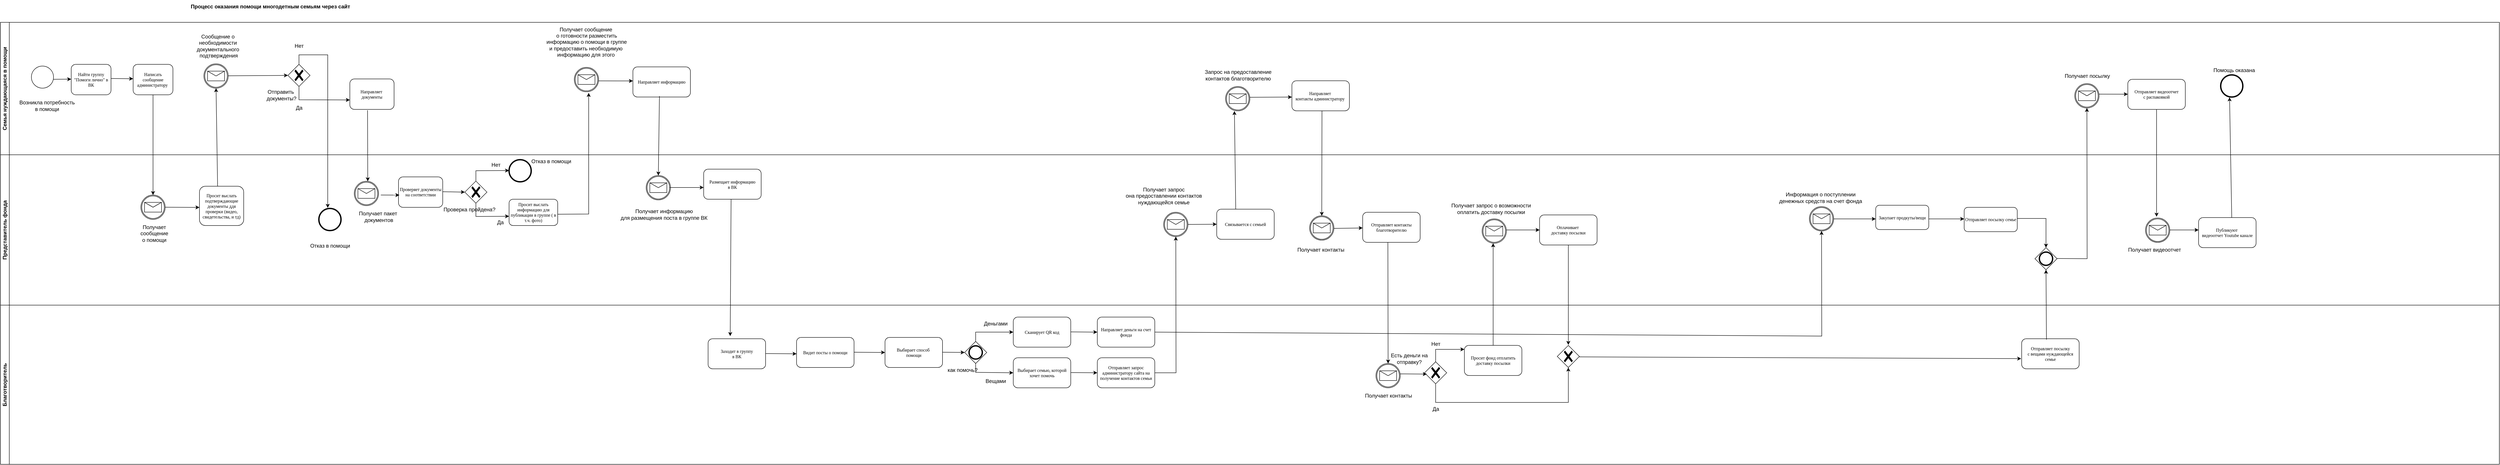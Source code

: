 <mxfile version="26.0.16" pages="3">
  <diagram id="UR7LpyWgG5434pzZxf7Y" name="AS IS">
    <mxGraphModel dx="2114" dy="1154" grid="1" gridSize="10" guides="1" tooltips="1" connect="1" arrows="1" fold="1" page="1" pageScale="1" pageWidth="827" pageHeight="1169" math="0" shadow="0">
      <root>
        <mxCell id="0" />
        <mxCell id="1" parent="0" />
        <mxCell id="lmXvjwLas6gOHOzReCN6-4" value="Да" style="text;html=1;align=center;verticalAlign=middle;resizable=0;points=[];autosize=1;strokeColor=none;fillColor=none;" parent="1" vertex="1">
          <mxGeometry x="1200" y="938" width="40" height="30" as="geometry" />
        </mxCell>
        <mxCell id="lmXvjwLas6gOHOzReCN6-5" value="Нет" style="text;html=1;align=center;verticalAlign=middle;resizable=0;points=[];autosize=1;strokeColor=none;fillColor=none;" parent="1" vertex="1">
          <mxGeometry x="1190" y="808" width="40" height="30" as="geometry" />
        </mxCell>
        <mxCell id="lmXvjwLas6gOHOzReCN6-6" value="Благотворитель" style="swimlane;startSize=20;horizontal=0;html=1;whiteSpace=wrap;strokeWidth=1;fillColor=none;" parent="1" vertex="1">
          <mxGeometry x="90" y="1140" width="5650" height="360" as="geometry" />
        </mxCell>
        <mxCell id="lmXvjwLas6gOHOzReCN6-7" value="&lt;span style=&quot;font-size: 10px;&quot;&gt;Заходит в группу&lt;/span&gt;&lt;div&gt;&lt;span style=&quot;font-size: 10px;&quot;&gt;в ВК&lt;/span&gt;&lt;/div&gt;" style="rounded=1;whiteSpace=wrap;html=1;shadow=0;labelBackgroundColor=none;strokeWidth=1;fontFamily=Verdana;fontSize=8;align=center;" parent="lmXvjwLas6gOHOzReCN6-6" vertex="1">
          <mxGeometry x="1600" y="75.97" width="130" height="68.06" as="geometry" />
        </mxCell>
        <mxCell id="lmXvjwLas6gOHOzReCN6-8" value="&lt;span style=&quot;font-size: 10px;&quot;&gt;Сканирует QR код&lt;/span&gt;" style="rounded=1;whiteSpace=wrap;html=1;shadow=0;labelBackgroundColor=none;strokeWidth=1;fontFamily=Verdana;fontSize=8;align=center;" parent="lmXvjwLas6gOHOzReCN6-6" vertex="1">
          <mxGeometry x="2290" y="27" width="130" height="68.06" as="geometry" />
        </mxCell>
        <mxCell id="lmXvjwLas6gOHOzReCN6-9" value="&lt;span style=&quot;font-size: 10px;&quot;&gt;Выбирает семью, которой хочет помочь&lt;/span&gt;" style="rounded=1;whiteSpace=wrap;html=1;shadow=0;labelBackgroundColor=none;strokeWidth=1;fontFamily=Verdana;fontSize=8;align=center;" parent="lmXvjwLas6gOHOzReCN6-6" vertex="1">
          <mxGeometry x="2290" y="118.94" width="130" height="68.06" as="geometry" />
        </mxCell>
        <mxCell id="lmXvjwLas6gOHOzReCN6-10" value="&lt;span style=&quot;font-size: 10px;&quot;&gt;Направляет деньги&amp;nbsp;&lt;/span&gt;&lt;span style=&quot;font-size: 10px; background-color: transparent; color: light-dark(rgb(0, 0, 0), rgb(255, 255, 255));&quot;&gt;на счет фонда&lt;/span&gt;" style="rounded=1;whiteSpace=wrap;html=1;shadow=0;labelBackgroundColor=none;strokeWidth=1;fontFamily=Verdana;fontSize=8;align=center;" parent="lmXvjwLas6gOHOzReCN6-6" vertex="1">
          <mxGeometry x="2480" y="27" width="130" height="68.06" as="geometry" />
        </mxCell>
        <mxCell id="lmXvjwLas6gOHOzReCN6-11" value="&lt;span style=&quot;font-size: 10px;&quot;&gt;Отправляет запрос администратору сайта на получение контактов семьи&lt;/span&gt;" style="rounded=1;whiteSpace=wrap;html=1;shadow=0;labelBackgroundColor=none;strokeWidth=1;fontFamily=Verdana;fontSize=8;align=center;" parent="lmXvjwLas6gOHOzReCN6-6" vertex="1">
          <mxGeometry x="2480" y="118.94" width="130" height="68.06" as="geometry" />
        </mxCell>
        <mxCell id="lmXvjwLas6gOHOzReCN6-12" value="&lt;span style=&quot;font-size: 10px;&quot;&gt;Видит посты о помощи&lt;/span&gt;" style="rounded=1;whiteSpace=wrap;html=1;shadow=0;labelBackgroundColor=none;strokeWidth=1;fontFamily=Verdana;fontSize=8;align=center;" parent="lmXvjwLas6gOHOzReCN6-6" vertex="1">
          <mxGeometry x="1800" y="72.97" width="130" height="68.06" as="geometry" />
        </mxCell>
        <mxCell id="lmXvjwLas6gOHOzReCN6-13" value="&lt;span style=&quot;font-size: 10px;&quot;&gt;Выбирает способ&amp;nbsp;&lt;br&gt;&lt;/span&gt;&lt;div&gt;&lt;span style=&quot;font-size: 10px;&quot;&gt;помощи&lt;/span&gt;&lt;/div&gt;" style="rounded=1;whiteSpace=wrap;html=1;shadow=0;labelBackgroundColor=none;strokeWidth=1;fontFamily=Verdana;fontSize=8;align=center;" parent="lmXvjwLas6gOHOzReCN6-6" vertex="1">
          <mxGeometry x="2000" y="72.97" width="130" height="68.06" as="geometry" />
        </mxCell>
        <mxCell id="lmXvjwLas6gOHOzReCN6-14" value="" style="points=[[0.25,0.25,0],[0.5,0,0],[0.75,0.25,0],[1,0.5,0],[0.75,0.75,0],[0.5,1,0],[0.25,0.75,0],[0,0.5,0]];shape=mxgraph.bpmn.gateway2;html=1;verticalLabelPosition=bottom;labelBackgroundColor=#ffffff;verticalAlign=top;align=center;perimeter=rhombusPerimeter;outlineConnect=0;outline=end;symbol=general;" parent="lmXvjwLas6gOHOzReCN6-6" vertex="1">
          <mxGeometry x="2180" y="82" width="50" height="50" as="geometry" />
        </mxCell>
        <mxCell id="lmXvjwLas6gOHOzReCN6-15" value="как помочь?" style="text;html=1;align=center;verticalAlign=middle;resizable=0;points=[];autosize=1;strokeColor=none;fillColor=none;" parent="lmXvjwLas6gOHOzReCN6-6" vertex="1">
          <mxGeometry x="2130" y="132.0" width="90" height="30" as="geometry" />
        </mxCell>
        <mxCell id="lmXvjwLas6gOHOzReCN6-16" value="Деньгами" style="text;html=1;align=center;verticalAlign=middle;resizable=0;points=[];autosize=1;strokeColor=none;fillColor=none;" parent="lmXvjwLas6gOHOzReCN6-6" vertex="1">
          <mxGeometry x="2210" y="27" width="80" height="30" as="geometry" />
        </mxCell>
        <mxCell id="lmXvjwLas6gOHOzReCN6-17" value="Вещами" style="text;html=1;align=center;verticalAlign=middle;resizable=0;points=[];autosize=1;strokeColor=none;fillColor=none;" parent="lmXvjwLas6gOHOzReCN6-6" vertex="1">
          <mxGeometry x="2215" y="157" width="70" height="30" as="geometry" />
        </mxCell>
        <mxCell id="lmXvjwLas6gOHOzReCN6-18" value="" style="endArrow=classic;html=1;rounded=0;exitX=1;exitY=0.5;exitDx=0;exitDy=0;exitPerimeter=0;" parent="lmXvjwLas6gOHOzReCN6-6" edge="1">
          <mxGeometry width="50" height="50" relative="1" as="geometry">
            <mxPoint x="1730" y="109.5" as="sourcePoint" />
            <mxPoint x="1800" y="110" as="targetPoint" />
          </mxGeometry>
        </mxCell>
        <mxCell id="lmXvjwLas6gOHOzReCN6-19" value="" style="endArrow=classic;html=1;rounded=0;exitX=1;exitY=0.5;exitDx=0;exitDy=0;exitPerimeter=0;" parent="lmXvjwLas6gOHOzReCN6-6" edge="1">
          <mxGeometry width="50" height="50" relative="1" as="geometry">
            <mxPoint x="1930" y="106.5" as="sourcePoint" />
            <mxPoint x="2000" y="107" as="targetPoint" />
          </mxGeometry>
        </mxCell>
        <mxCell id="lmXvjwLas6gOHOzReCN6-20" value="" style="endArrow=classic;html=1;rounded=0;exitX=1;exitY=0.5;exitDx=0;exitDy=0;exitPerimeter=0;" parent="lmXvjwLas6gOHOzReCN6-6" edge="1">
          <mxGeometry width="50" height="50" relative="1" as="geometry">
            <mxPoint x="2130" y="106.5" as="sourcePoint" />
            <mxPoint x="2180" y="107" as="targetPoint" />
          </mxGeometry>
        </mxCell>
        <mxCell id="lmXvjwLas6gOHOzReCN6-21" value="" style="endArrow=classic;html=1;rounded=0;exitX=0.5;exitY=0;exitDx=0;exitDy=0;exitPerimeter=0;" parent="lmXvjwLas6gOHOzReCN6-6" source="lmXvjwLas6gOHOzReCN6-14" edge="1">
          <mxGeometry width="50" height="50" relative="1" as="geometry">
            <mxPoint x="2200" y="60" as="sourcePoint" />
            <mxPoint x="2290" y="61" as="targetPoint" />
            <Array as="points">
              <mxPoint x="2205" y="61" />
            </Array>
          </mxGeometry>
        </mxCell>
        <mxCell id="lmXvjwLas6gOHOzReCN6-22" value="" style="endArrow=classic;html=1;rounded=0;entryX=0;entryY=0.5;entryDx=0;entryDy=0;" parent="lmXvjwLas6gOHOzReCN6-6" target="lmXvjwLas6gOHOzReCN6-9" edge="1">
          <mxGeometry width="50" height="50" relative="1" as="geometry">
            <mxPoint x="2205" y="132" as="sourcePoint" />
            <mxPoint x="2280" y="150" as="targetPoint" />
            <Array as="points">
              <mxPoint x="2205" y="152" />
            </Array>
          </mxGeometry>
        </mxCell>
        <mxCell id="lmXvjwLas6gOHOzReCN6-23" value="" style="endArrow=classic;html=1;rounded=0;exitX=1;exitY=0.5;exitDx=0;exitDy=0;exitPerimeter=0;" parent="lmXvjwLas6gOHOzReCN6-6" edge="1">
          <mxGeometry width="50" height="50" relative="1" as="geometry">
            <mxPoint x="2420" y="60.53" as="sourcePoint" />
            <mxPoint x="2480" y="61" as="targetPoint" />
          </mxGeometry>
        </mxCell>
        <mxCell id="lmXvjwLas6gOHOzReCN6-24" value="" style="endArrow=classic;html=1;rounded=0;exitX=1;exitY=0.5;exitDx=0;exitDy=0;exitPerimeter=0;" parent="lmXvjwLas6gOHOzReCN6-6" edge="1">
          <mxGeometry width="50" height="50" relative="1" as="geometry">
            <mxPoint x="2420" y="152.47" as="sourcePoint" />
            <mxPoint x="2480" y="152.94" as="targetPoint" />
          </mxGeometry>
        </mxCell>
        <mxCell id="lmXvjwLas6gOHOzReCN6-25" value="" style="points=[[0.145,0.145,0],[0.5,0,0],[0.855,0.145,0],[1,0.5,0],[0.855,0.855,0],[0.5,1,0],[0.145,0.855,0],[0,0.5,0]];shape=mxgraph.bpmn.event;html=1;verticalLabelPosition=bottom;labelBackgroundColor=#ffffff;verticalAlign=top;align=center;perimeter=ellipsePerimeter;outlineConnect=0;aspect=fixed;outline=catching;symbol=message;" parent="lmXvjwLas6gOHOzReCN6-6" vertex="1">
          <mxGeometry x="3110" y="132" width="55" height="55" as="geometry" />
        </mxCell>
        <mxCell id="lmXvjwLas6gOHOzReCN6-26" value="Получает контакты" style="text;html=1;align=center;verticalAlign=middle;resizable=0;points=[];autosize=1;strokeColor=none;fillColor=none;" parent="lmXvjwLas6gOHOzReCN6-6" vertex="1">
          <mxGeometry x="3072.5" y="190" width="130" height="30" as="geometry" />
        </mxCell>
        <mxCell id="lmXvjwLas6gOHOzReCN6-27" value="" style="endArrow=classic;html=1;rounded=0;entryX=0.5;entryY=0;entryDx=0;entryDy=0;entryPerimeter=0;" parent="lmXvjwLas6gOHOzReCN6-6" target="lmXvjwLas6gOHOzReCN6-25" edge="1">
          <mxGeometry width="50" height="50" relative="1" as="geometry">
            <mxPoint x="3137" y="-141.94" as="sourcePoint" />
            <mxPoint x="3137" y="20" as="targetPoint" />
            <Array as="points" />
          </mxGeometry>
        </mxCell>
        <mxCell id="lmXvjwLas6gOHOzReCN6-28" value="&lt;span style=&quot;font-size: 10px;&quot;&gt;Отправляет посылку&lt;/span&gt;&lt;div&gt;&lt;span style=&quot;font-size: 10px;&quot;&gt;с вещами нуждающейся семье&lt;/span&gt;&lt;/div&gt;" style="rounded=1;whiteSpace=wrap;html=1;shadow=0;labelBackgroundColor=none;strokeWidth=1;fontFamily=Verdana;fontSize=8;align=center;" parent="lmXvjwLas6gOHOzReCN6-6" vertex="1">
          <mxGeometry x="4570" y="75.97" width="130" height="68.06" as="geometry" />
        </mxCell>
        <mxCell id="lmXvjwLas6gOHOzReCN6-29" value="" style="points=[[0.25,0.25,0],[0.5,0,0],[0.75,0.25,0],[1,0.5,0],[0.75,0.75,0],[0.5,1,0],[0.25,0.75,0],[0,0.5,0]];shape=mxgraph.bpmn.gateway2;html=1;verticalLabelPosition=bottom;labelBackgroundColor=#ffffff;verticalAlign=top;align=center;perimeter=rhombusPerimeter;outlineConnect=0;outline=none;symbol=none;gwType=exclusive;" parent="lmXvjwLas6gOHOzReCN6-6" vertex="1">
          <mxGeometry x="3220" y="127.97" width="50" height="50" as="geometry" />
        </mxCell>
        <mxCell id="lmXvjwLas6gOHOzReCN6-30" value="Есть деньги на&lt;div&gt;отправку?&lt;/div&gt;" style="text;html=1;align=center;verticalAlign=middle;resizable=0;points=[];autosize=1;strokeColor=none;fillColor=none;" parent="lmXvjwLas6gOHOzReCN6-6" vertex="1">
          <mxGeometry x="3130" y="101.03" width="110" height="40" as="geometry" />
        </mxCell>
        <mxCell id="lmXvjwLas6gOHOzReCN6-31" value="" style="endArrow=classic;html=1;rounded=0;exitX=0.5;exitY=1;exitDx=0;exitDy=0;exitPerimeter=0;entryX=0.5;entryY=1;entryDx=0;entryDy=0;entryPerimeter=0;" parent="lmXvjwLas6gOHOzReCN6-6" source="lmXvjwLas6gOHOzReCN6-29" target="lmXvjwLas6gOHOzReCN6-36" edge="1">
          <mxGeometry width="50" height="50" relative="1" as="geometry">
            <mxPoint x="3300" y="290" as="sourcePoint" />
            <mxPoint x="3560" y="220" as="targetPoint" />
            <Array as="points">
              <mxPoint x="3245" y="220" />
              <mxPoint x="3545" y="220" />
            </Array>
          </mxGeometry>
        </mxCell>
        <mxCell id="lmXvjwLas6gOHOzReCN6-32" value="" style="endArrow=classic;html=1;rounded=0;exitX=1;exitY=0.5;exitDx=0;exitDy=0;exitPerimeter=0;" parent="lmXvjwLas6gOHOzReCN6-6" edge="1">
          <mxGeometry width="50" height="50" relative="1" as="geometry">
            <mxPoint x="3165" y="155.47" as="sourcePoint" />
            <mxPoint x="3225" y="155.94" as="targetPoint" />
          </mxGeometry>
        </mxCell>
        <mxCell id="lmXvjwLas6gOHOzReCN6-33" value="Нет" style="text;html=1;align=center;verticalAlign=middle;resizable=0;points=[];autosize=1;strokeColor=none;fillColor=none;" parent="lmXvjwLas6gOHOzReCN6-6" vertex="1">
          <mxGeometry x="3225" y="72.97" width="40" height="30" as="geometry" />
        </mxCell>
        <mxCell id="lmXvjwLas6gOHOzReCN6-34" value="Да" style="text;html=1;align=center;verticalAlign=middle;resizable=0;points=[];autosize=1;strokeColor=none;fillColor=none;" parent="lmXvjwLas6gOHOzReCN6-6" vertex="1">
          <mxGeometry x="3225" y="220" width="40" height="30" as="geometry" />
        </mxCell>
        <mxCell id="lmXvjwLas6gOHOzReCN6-35" value="&lt;span style=&quot;font-size: 10px;&quot;&gt;Просит фонд отплатить&lt;/span&gt;&lt;div&gt;&lt;span style=&quot;font-size: 10px;&quot;&gt;доставку посылки&lt;/span&gt;&lt;/div&gt;" style="rounded=1;whiteSpace=wrap;html=1;shadow=0;labelBackgroundColor=none;strokeWidth=1;fontFamily=Verdana;fontSize=8;align=center;" parent="lmXvjwLas6gOHOzReCN6-6" vertex="1">
          <mxGeometry x="3310" y="91.03" width="130" height="68.06" as="geometry" />
        </mxCell>
        <mxCell id="lmXvjwLas6gOHOzReCN6-36" value="" style="points=[[0.25,0.25,0],[0.5,0,0],[0.75,0.25,0],[1,0.5,0],[0.75,0.75,0],[0.5,1,0],[0.25,0.75,0],[0,0.5,0]];shape=mxgraph.bpmn.gateway2;html=1;verticalLabelPosition=bottom;labelBackgroundColor=#ffffff;verticalAlign=top;align=center;perimeter=rhombusPerimeter;outlineConnect=0;outline=none;symbol=none;gwType=exclusive;" parent="lmXvjwLas6gOHOzReCN6-6" vertex="1">
          <mxGeometry x="3520" y="91.03" width="50" height="50" as="geometry" />
        </mxCell>
        <mxCell id="lmXvjwLas6gOHOzReCN6-37" value="" style="endArrow=classic;html=1;rounded=0;entryX=-0.008;entryY=0.661;entryDx=0;entryDy=0;entryPerimeter=0;" parent="lmXvjwLas6gOHOzReCN6-6" target="lmXvjwLas6gOHOzReCN6-28" edge="1">
          <mxGeometry width="50" height="50" relative="1" as="geometry">
            <mxPoint x="3570" y="117" as="sourcePoint" />
            <mxPoint x="3640" y="117" as="targetPoint" />
          </mxGeometry>
        </mxCell>
        <mxCell id="lmXvjwLas6gOHOzReCN6-38" value="Представитель фонда" style="swimlane;startSize=20;horizontal=0;html=1;whiteSpace=wrap;strokeWidth=1;fillColor=none;" parent="1" vertex="1">
          <mxGeometry x="90" y="800" width="5650" height="340" as="geometry" />
        </mxCell>
        <mxCell id="lmXvjwLas6gOHOzReCN6-39" value="" style="points=[[0.145,0.145,0],[0.5,0,0],[0.855,0.145,0],[1,0.5,0],[0.855,0.855,0],[0.5,1,0],[0.145,0.855,0],[0,0.5,0]];shape=mxgraph.bpmn.event;html=1;verticalLabelPosition=bottom;labelBackgroundColor=#ffffff;verticalAlign=top;align=center;perimeter=ellipsePerimeter;outlineConnect=0;aspect=fixed;outline=catching;symbol=message;" parent="lmXvjwLas6gOHOzReCN6-38" vertex="1">
          <mxGeometry x="317.5" y="91.12" width="55" height="55" as="geometry" />
        </mxCell>
        <mxCell id="lmXvjwLas6gOHOzReCN6-40" value="Получает сообщение о помощи" style="text;html=1;align=center;verticalAlign=middle;whiteSpace=wrap;rounded=0;" parent="lmXvjwLas6gOHOzReCN6-38" vertex="1">
          <mxGeometry x="317.5" y="163.06" width="60" height="30" as="geometry" />
        </mxCell>
        <mxCell id="lmXvjwLas6gOHOzReCN6-41" value="&lt;span style=&quot;font-size: 10px;&quot;&gt;Просит выслать подтверждающие документы ддя проверки (видео, свидетельства, и тд)&lt;/span&gt;" style="rounded=1;whiteSpace=wrap;html=1;shadow=0;labelBackgroundColor=none;strokeWidth=1;fontFamily=Verdana;fontSize=8;align=center;" parent="lmXvjwLas6gOHOzReCN6-38" vertex="1">
          <mxGeometry x="450" y="71.12" width="100" height="88.88" as="geometry" />
        </mxCell>
        <mxCell id="lmXvjwLas6gOHOzReCN6-42" value="" style="points=[[0.145,0.145,0],[0.5,0,0],[0.855,0.145,0],[1,0.5,0],[0.855,0.855,0],[0.5,1,0],[0.145,0.855,0],[0,0.5,0]];shape=mxgraph.bpmn.event;html=1;verticalLabelPosition=bottom;labelBackgroundColor=#ffffff;verticalAlign=top;align=center;perimeter=ellipsePerimeter;outlineConnect=0;aspect=fixed;outline=catching;symbol=message;" parent="lmXvjwLas6gOHOzReCN6-38" vertex="1">
          <mxGeometry x="800" y="60.0" width="55" height="55" as="geometry" />
        </mxCell>
        <mxCell id="lmXvjwLas6gOHOzReCN6-43" value="Получает пакет&amp;nbsp;&lt;div&gt;документов&lt;/div&gt;" style="text;html=1;align=center;verticalAlign=middle;resizable=0;points=[];autosize=1;strokeColor=none;fillColor=none;" parent="lmXvjwLas6gOHOzReCN6-38" vertex="1">
          <mxGeometry x="800" y="120" width="110" height="40" as="geometry" />
        </mxCell>
        <mxCell id="lmXvjwLas6gOHOzReCN6-44" value="&lt;span style=&quot;font-size: 10px;&quot;&gt;Проверяет документы на соответствии&lt;/span&gt;" style="rounded=1;whiteSpace=wrap;html=1;shadow=0;labelBackgroundColor=none;strokeWidth=1;fontFamily=Verdana;fontSize=8;align=center;" parent="lmXvjwLas6gOHOzReCN6-38" vertex="1">
          <mxGeometry x="900" y="50" width="100" height="68.88" as="geometry" />
        </mxCell>
        <mxCell id="lmXvjwLas6gOHOzReCN6-45" value="" style="points=[[0.25,0.25,0],[0.5,0,0],[0.75,0.25,0],[1,0.5,0],[0.75,0.75,0],[0.5,1,0],[0.25,0.75,0],[0,0.5,0]];shape=mxgraph.bpmn.gateway2;html=1;verticalLabelPosition=bottom;labelBackgroundColor=#ffffff;verticalAlign=top;align=center;perimeter=rhombusPerimeter;outlineConnect=0;outline=none;symbol=none;gwType=exclusive;" parent="lmXvjwLas6gOHOzReCN6-38" vertex="1">
          <mxGeometry x="1050" y="59.44" width="50" height="50" as="geometry" />
        </mxCell>
        <mxCell id="lmXvjwLas6gOHOzReCN6-46" value="Проверка пройдена?" style="text;html=1;align=center;verticalAlign=middle;resizable=0;points=[];autosize=1;strokeColor=none;fillColor=none;" parent="lmXvjwLas6gOHOzReCN6-38" vertex="1">
          <mxGeometry x="990" y="109.44" width="140" height="30" as="geometry" />
        </mxCell>
        <mxCell id="lmXvjwLas6gOHOzReCN6-47" value="" style="points=[[0.145,0.145,0],[0.5,0,0],[0.855,0.145,0],[1,0.5,0],[0.855,0.855,0],[0.5,1,0],[0.145,0.855,0],[0,0.5,0]];shape=mxgraph.bpmn.event;html=1;verticalLabelPosition=bottom;labelBackgroundColor=#ffffff;verticalAlign=top;align=center;perimeter=ellipsePerimeter;outlineConnect=0;aspect=fixed;outline=end;symbol=terminate2;" parent="lmXvjwLas6gOHOzReCN6-38" vertex="1">
          <mxGeometry x="1150" y="11.12" width="50" height="50" as="geometry" />
        </mxCell>
        <mxCell id="lmXvjwLas6gOHOzReCN6-48" value="Отказ в помощи" style="text;html=1;align=center;verticalAlign=middle;resizable=0;points=[];autosize=1;strokeColor=none;fillColor=none;" parent="lmXvjwLas6gOHOzReCN6-38" vertex="1">
          <mxGeometry x="1190" width="110" height="30" as="geometry" />
        </mxCell>
        <mxCell id="lmXvjwLas6gOHOzReCN6-49" value="&lt;span style=&quot;font-size: 10px;&quot;&gt;Просит выслать информацию для публикации в группе ( в т.ч. фото)&lt;/span&gt;" style="rounded=1;whiteSpace=wrap;html=1;shadow=0;labelBackgroundColor=none;strokeWidth=1;fontFamily=Verdana;fontSize=8;align=center;" parent="lmXvjwLas6gOHOzReCN6-38" vertex="1">
          <mxGeometry x="1150" y="100.56" width="110" height="59.44" as="geometry" />
        </mxCell>
        <mxCell id="lmXvjwLas6gOHOzReCN6-50" value="" style="points=[[0.145,0.145,0],[0.5,0,0],[0.855,0.145,0],[1,0.5,0],[0.855,0.855,0],[0.5,1,0],[0.145,0.855,0],[0,0.5,0]];shape=mxgraph.bpmn.event;html=1;verticalLabelPosition=bottom;labelBackgroundColor=#ffffff;verticalAlign=top;align=center;perimeter=ellipsePerimeter;outlineConnect=0;aspect=fixed;outline=catching;symbol=message;" parent="lmXvjwLas6gOHOzReCN6-38" vertex="1">
          <mxGeometry x="1460" y="46.94" width="55" height="55" as="geometry" />
        </mxCell>
        <mxCell id="lmXvjwLas6gOHOzReCN6-51" value="&lt;span style=&quot;font-size: 10px;&quot;&gt;Размещает информацию&lt;/span&gt;&lt;div&gt;&lt;span style=&quot;font-size: 10px;&quot;&gt;в ВК&lt;/span&gt;&lt;/div&gt;" style="rounded=1;whiteSpace=wrap;html=1;shadow=0;labelBackgroundColor=none;strokeWidth=1;fontFamily=Verdana;fontSize=8;align=center;" parent="lmXvjwLas6gOHOzReCN6-38" vertex="1">
          <mxGeometry x="1590" y="32.5" width="130" height="68.06" as="geometry" />
        </mxCell>
        <mxCell id="lmXvjwLas6gOHOzReCN6-52" value="" style="endArrow=classic;html=1;rounded=0;exitX=1;exitY=0.5;exitDx=0;exitDy=0;exitPerimeter=0;" parent="lmXvjwLas6gOHOzReCN6-38" source="lmXvjwLas6gOHOzReCN6-39" edge="1">
          <mxGeometry width="50" height="50" relative="1" as="geometry">
            <mxPoint x="372.5" y="114" as="sourcePoint" />
            <mxPoint x="450" y="119" as="targetPoint" />
          </mxGeometry>
        </mxCell>
        <mxCell id="lmXvjwLas6gOHOzReCN6-53" value="" style="endArrow=classic;html=1;rounded=0;" parent="lmXvjwLas6gOHOzReCN6-38" edge="1">
          <mxGeometry width="50" height="50" relative="1" as="geometry">
            <mxPoint x="860" y="91" as="sourcePoint" />
            <mxPoint x="902" y="91.12" as="targetPoint" />
          </mxGeometry>
        </mxCell>
        <mxCell id="lmXvjwLas6gOHOzReCN6-54" value="" style="endArrow=classic;html=1;rounded=0;exitX=1;exitY=0.5;exitDx=0;exitDy=0;exitPerimeter=0;entryX=0;entryY=0.5;entryDx=0;entryDy=0;entryPerimeter=0;" parent="lmXvjwLas6gOHOzReCN6-38" target="lmXvjwLas6gOHOzReCN6-45" edge="1">
          <mxGeometry width="50" height="50" relative="1" as="geometry">
            <mxPoint x="1000" y="83.53" as="sourcePoint" />
            <mxPoint x="1077" y="83.53" as="targetPoint" />
          </mxGeometry>
        </mxCell>
        <mxCell id="lmXvjwLas6gOHOzReCN6-55" value="" style="endArrow=classic;html=1;rounded=0;exitX=1;exitY=0.5;exitDx=0;exitDy=0;exitPerimeter=0;" parent="lmXvjwLas6gOHOzReCN6-38" edge="1">
          <mxGeometry width="50" height="50" relative="1" as="geometry">
            <mxPoint x="1260" y="134.44" as="sourcePoint" />
            <mxPoint x="1330" y="-140" as="targetPoint" />
            <Array as="points">
              <mxPoint x="1330" y="134" />
            </Array>
          </mxGeometry>
        </mxCell>
        <mxCell id="lmXvjwLas6gOHOzReCN6-56" value="Получает информацию&lt;div&gt;для размещения поста в группе ВК&lt;/div&gt;" style="text;html=1;align=center;verticalAlign=middle;resizable=0;points=[];autosize=1;strokeColor=none;fillColor=none;" parent="lmXvjwLas6gOHOzReCN6-38" vertex="1">
          <mxGeometry x="1390" y="115" width="220" height="40" as="geometry" />
        </mxCell>
        <mxCell id="lmXvjwLas6gOHOzReCN6-57" value="" style="endArrow=classic;html=1;rounded=0;exitX=1;exitY=0.5;exitDx=0;exitDy=0;exitPerimeter=0;" parent="lmXvjwLas6gOHOzReCN6-38" edge="1">
          <mxGeometry width="50" height="50" relative="1" as="geometry">
            <mxPoint x="1513" y="73.94" as="sourcePoint" />
            <mxPoint x="1590" y="73.94" as="targetPoint" />
          </mxGeometry>
        </mxCell>
        <mxCell id="lmXvjwLas6gOHOzReCN6-58" value="" style="endArrow=classic;html=1;rounded=0;exitX=0.5;exitY=1;exitDx=0;exitDy=0;" parent="lmXvjwLas6gOHOzReCN6-38" edge="1">
          <mxGeometry width="50" height="50" relative="1" as="geometry">
            <mxPoint x="1652" y="100.56" as="sourcePoint" />
            <mxPoint x="1650" y="410" as="targetPoint" />
          </mxGeometry>
        </mxCell>
        <mxCell id="lmXvjwLas6gOHOzReCN6-59" value="" style="endArrow=classic;html=1;rounded=0;exitX=0.5;exitY=0;exitDx=0;exitDy=0;exitPerimeter=0;" parent="lmXvjwLas6gOHOzReCN6-38" source="lmXvjwLas6gOHOzReCN6-45" edge="1">
          <mxGeometry width="50" height="50" relative="1" as="geometry">
            <mxPoint x="1073" y="35.62" as="sourcePoint" />
            <mxPoint x="1150" y="35.62" as="targetPoint" />
            <Array as="points">
              <mxPoint x="1075" y="36" />
            </Array>
          </mxGeometry>
        </mxCell>
        <mxCell id="lmXvjwLas6gOHOzReCN6-60" value="" style="endArrow=classic;html=1;rounded=0;" parent="lmXvjwLas6gOHOzReCN6-38" edge="1">
          <mxGeometry width="50" height="50" relative="1" as="geometry">
            <mxPoint x="1075" y="109.06" as="sourcePoint" />
            <mxPoint x="1150" y="139.06" as="targetPoint" />
            <Array as="points">
              <mxPoint x="1075" y="139.44" />
            </Array>
          </mxGeometry>
        </mxCell>
        <mxCell id="lmXvjwLas6gOHOzReCN6-61" value="" style="points=[[0.145,0.145,0],[0.5,0,0],[0.855,0.145,0],[1,0.5,0],[0.855,0.855,0],[0.5,1,0],[0.145,0.855,0],[0,0.5,0]];shape=mxgraph.bpmn.event;html=1;verticalLabelPosition=bottom;labelBackgroundColor=#ffffff;verticalAlign=top;align=center;perimeter=ellipsePerimeter;outlineConnect=0;aspect=fixed;outline=catching;symbol=message;" parent="lmXvjwLas6gOHOzReCN6-38" vertex="1">
          <mxGeometry x="2630" y="130.0" width="55" height="55" as="geometry" />
        </mxCell>
        <mxCell id="lmXvjwLas6gOHOzReCN6-62" value="Получает запрос&lt;div&gt;она предоставлении контактов&lt;/div&gt;&lt;div&gt;нуждающейся семье&lt;/div&gt;" style="text;html=1;align=center;verticalAlign=middle;resizable=0;points=[];autosize=1;strokeColor=none;fillColor=none;" parent="lmXvjwLas6gOHOzReCN6-38" vertex="1">
          <mxGeometry x="2530" y="63.06" width="200" height="60" as="geometry" />
        </mxCell>
        <mxCell id="lmXvjwLas6gOHOzReCN6-63" value="&lt;span style=&quot;font-size: 10px;&quot;&gt;Связывается с семьей&lt;/span&gt;" style="rounded=1;whiteSpace=wrap;html=1;shadow=0;labelBackgroundColor=none;strokeWidth=1;fontFamily=Verdana;fontSize=8;align=center;" parent="lmXvjwLas6gOHOzReCN6-38" vertex="1">
          <mxGeometry x="2750" y="123.06" width="130" height="68.06" as="geometry" />
        </mxCell>
        <mxCell id="lmXvjwLas6gOHOzReCN6-64" value="" style="points=[[0.145,0.145,0],[0.5,0,0],[0.855,0.145,0],[1,0.5,0],[0.855,0.855,0],[0.5,1,0],[0.145,0.855,0],[0,0.5,0]];shape=mxgraph.bpmn.event;html=1;verticalLabelPosition=bottom;labelBackgroundColor=#ffffff;verticalAlign=top;align=center;perimeter=ellipsePerimeter;outlineConnect=0;aspect=fixed;outline=catching;symbol=message;" parent="lmXvjwLas6gOHOzReCN6-38" vertex="1">
          <mxGeometry x="2960" y="138.06" width="55" height="55" as="geometry" />
        </mxCell>
        <mxCell id="lmXvjwLas6gOHOzReCN6-65" value="" style="endArrow=classic;html=1;rounded=0;exitX=1;exitY=0.5;exitDx=0;exitDy=0;exitPerimeter=0;entryX=0;entryY=0.5;entryDx=0;entryDy=0;" parent="lmXvjwLas6gOHOzReCN6-38" source="lmXvjwLas6gOHOzReCN6-61" target="lmXvjwLas6gOHOzReCN6-63" edge="1">
          <mxGeometry width="50" height="50" relative="1" as="geometry">
            <mxPoint x="2690" y="160" as="sourcePoint" />
            <mxPoint x="2750" y="160.47" as="targetPoint" />
          </mxGeometry>
        </mxCell>
        <mxCell id="lmXvjwLas6gOHOzReCN6-66" value="" style="endArrow=classic;html=1;rounded=0;entryX=0.5;entryY=1;entryDx=0;entryDy=0;entryPerimeter=0;exitX=0.41;exitY=-0.001;exitDx=0;exitDy=0;exitPerimeter=0;" parent="lmXvjwLas6gOHOzReCN6-38" edge="1">
          <mxGeometry width="50" height="50" relative="1" as="geometry">
            <mxPoint x="2793" y="123.06" as="sourcePoint" />
            <mxPoint x="2790" y="-98.94" as="targetPoint" />
          </mxGeometry>
        </mxCell>
        <mxCell id="lmXvjwLas6gOHOzReCN6-67" value="Получает контакты" style="text;html=1;align=center;verticalAlign=middle;resizable=0;points=[];autosize=1;strokeColor=none;fillColor=none;" parent="lmXvjwLas6gOHOzReCN6-38" vertex="1">
          <mxGeometry x="2920" y="200" width="130" height="30" as="geometry" />
        </mxCell>
        <mxCell id="lmXvjwLas6gOHOzReCN6-68" value="&lt;span style=&quot;font-size: 10px;&quot;&gt;Отправляет контакты благотворителю&lt;/span&gt;" style="rounded=1;whiteSpace=wrap;html=1;shadow=0;labelBackgroundColor=none;strokeWidth=1;fontFamily=Verdana;fontSize=8;align=center;" parent="lmXvjwLas6gOHOzReCN6-38" vertex="1">
          <mxGeometry x="3080" y="130.0" width="130" height="68.06" as="geometry" />
        </mxCell>
        <mxCell id="lmXvjwLas6gOHOzReCN6-69" value="" style="endArrow=classic;html=1;rounded=0;exitX=1;exitY=0.5;exitDx=0;exitDy=0;exitPerimeter=0;entryX=0;entryY=0.5;entryDx=0;entryDy=0;" parent="lmXvjwLas6gOHOzReCN6-38" edge="1">
          <mxGeometry width="50" height="50" relative="1" as="geometry">
            <mxPoint x="3015" y="166.47" as="sourcePoint" />
            <mxPoint x="3080" y="165.47" as="targetPoint" />
          </mxGeometry>
        </mxCell>
        <mxCell id="lmXvjwLas6gOHOzReCN6-70" value="" style="points=[[0.145,0.145,0],[0.5,0,0],[0.855,0.145,0],[1,0.5,0],[0.855,0.855,0],[0.5,1,0],[0.145,0.855,0],[0,0.5,0]];shape=mxgraph.bpmn.event;html=1;verticalLabelPosition=bottom;labelBackgroundColor=#ffffff;verticalAlign=top;align=center;perimeter=ellipsePerimeter;outlineConnect=0;aspect=fixed;outline=catching;symbol=message;" parent="lmXvjwLas6gOHOzReCN6-38" vertex="1">
          <mxGeometry x="4090" y="117.22" width="55" height="55" as="geometry" />
        </mxCell>
        <mxCell id="lmXvjwLas6gOHOzReCN6-71" value="Информация о поступлении&lt;div&gt;денежных средств на счет фонда&lt;/div&gt;" style="text;html=1;align=center;verticalAlign=middle;resizable=0;points=[];autosize=1;strokeColor=none;fillColor=none;" parent="lmXvjwLas6gOHOzReCN6-38" vertex="1">
          <mxGeometry x="4010" y="76.66" width="210" height="40" as="geometry" />
        </mxCell>
        <mxCell id="lmXvjwLas6gOHOzReCN6-72" value="&lt;span style=&quot;font-size: 10px;&quot;&gt;Отправляет посылку семье&lt;/span&gt;" style="rounded=1;whiteSpace=wrap;html=1;shadow=0;labelBackgroundColor=none;strokeWidth=1;fontFamily=Verdana;fontSize=8;align=center;" parent="lmXvjwLas6gOHOzReCN6-38" vertex="1">
          <mxGeometry x="4440" y="118.88" width="120" height="55" as="geometry" />
        </mxCell>
        <mxCell id="lmXvjwLas6gOHOzReCN6-73" value="&lt;span style=&quot;font-size: 10px;&quot;&gt;Закупает продкуты/вещи&lt;/span&gt;" style="rounded=1;whiteSpace=wrap;html=1;shadow=0;labelBackgroundColor=none;strokeWidth=1;fontFamily=Verdana;fontSize=8;align=center;" parent="lmXvjwLas6gOHOzReCN6-38" vertex="1">
          <mxGeometry x="4240" y="114.16" width="120" height="55" as="geometry" />
        </mxCell>
        <mxCell id="lmXvjwLas6gOHOzReCN6-74" value="" style="endArrow=classic;html=1;rounded=0;exitX=0.5;exitY=0;exitDx=0;exitDy=0;" parent="lmXvjwLas6gOHOzReCN6-38" source="lmXvjwLas6gOHOzReCN6-35" edge="1">
          <mxGeometry width="50" height="50" relative="1" as="geometry">
            <mxPoint x="3380" y="360" as="sourcePoint" />
            <mxPoint x="3375" y="200" as="targetPoint" />
          </mxGeometry>
        </mxCell>
        <mxCell id="lmXvjwLas6gOHOzReCN6-75" value="" style="points=[[0.145,0.145,0],[0.5,0,0],[0.855,0.145,0],[1,0.5,0],[0.855,0.855,0],[0.5,1,0],[0.145,0.855,0],[0,0.5,0]];shape=mxgraph.bpmn.event;html=1;verticalLabelPosition=bottom;labelBackgroundColor=#ffffff;verticalAlign=top;align=center;perimeter=ellipsePerimeter;outlineConnect=0;aspect=fixed;outline=catching;symbol=message;" parent="lmXvjwLas6gOHOzReCN6-38" vertex="1">
          <mxGeometry x="3350" y="145.0" width="55" height="55" as="geometry" />
        </mxCell>
        <mxCell id="lmXvjwLas6gOHOzReCN6-76" value="Получает запрос о возможности&lt;div&gt;оплатить доставку посылки&lt;/div&gt;" style="text;html=1;align=center;verticalAlign=middle;resizable=0;points=[];autosize=1;strokeColor=none;fillColor=none;" parent="lmXvjwLas6gOHOzReCN6-38" vertex="1">
          <mxGeometry x="3270" y="101.94" width="200" height="40" as="geometry" />
        </mxCell>
        <mxCell id="lmXvjwLas6gOHOzReCN6-77" value="&lt;span style=&quot;font-size: 10px;&quot;&gt;Оплачивает&amp;nbsp;&lt;/span&gt;&lt;div&gt;&lt;span style=&quot;font-size: 10px;&quot;&gt;доставку посылки&lt;/span&gt;&lt;/div&gt;" style="rounded=1;whiteSpace=wrap;html=1;shadow=0;labelBackgroundColor=none;strokeWidth=1;fontFamily=Verdana;fontSize=8;align=center;" parent="lmXvjwLas6gOHOzReCN6-38" vertex="1">
          <mxGeometry x="3480" y="135.97" width="130" height="68.06" as="geometry" />
        </mxCell>
        <mxCell id="lmXvjwLas6gOHOzReCN6-78" value="" style="endArrow=classic;html=1;rounded=0;exitX=0.5;exitY=1;exitDx=0;exitDy=0;" parent="lmXvjwLas6gOHOzReCN6-38" source="lmXvjwLas6gOHOzReCN6-77" edge="1">
          <mxGeometry width="50" height="50" relative="1" as="geometry">
            <mxPoint x="3570" y="270" as="sourcePoint" />
            <mxPoint x="3545" y="430" as="targetPoint" />
          </mxGeometry>
        </mxCell>
        <mxCell id="lmXvjwLas6gOHOzReCN6-79" value="" style="endArrow=classic;html=1;rounded=0;entryX=0;entryY=0.5;entryDx=0;entryDy=0;" parent="lmXvjwLas6gOHOzReCN6-38" target="lmXvjwLas6gOHOzReCN6-77" edge="1">
          <mxGeometry width="50" height="50" relative="1" as="geometry">
            <mxPoint x="3405" y="170" as="sourcePoint" />
            <mxPoint x="3455" y="120" as="targetPoint" />
          </mxGeometry>
        </mxCell>
        <mxCell id="lmXvjwLas6gOHOzReCN6-80" value="" style="endArrow=classic;html=1;rounded=0;" parent="lmXvjwLas6gOHOzReCN6-38" edge="1">
          <mxGeometry width="50" height="50" relative="1" as="geometry">
            <mxPoint x="4145" y="145" as="sourcePoint" />
            <mxPoint x="4240" y="145" as="targetPoint" />
          </mxGeometry>
        </mxCell>
        <mxCell id="lmXvjwLas6gOHOzReCN6-81" value="" style="endArrow=classic;html=1;rounded=0;" parent="lmXvjwLas6gOHOzReCN6-38" edge="1">
          <mxGeometry width="50" height="50" relative="1" as="geometry">
            <mxPoint x="4360" y="145" as="sourcePoint" />
            <mxPoint x="4440" y="145" as="targetPoint" />
          </mxGeometry>
        </mxCell>
        <mxCell id="lmXvjwLas6gOHOzReCN6-82" value="" style="endArrow=classic;html=1;rounded=0;entryX=0.5;entryY=0;entryDx=0;entryDy=0;entryPerimeter=0;" parent="lmXvjwLas6gOHOzReCN6-38" target="lmXvjwLas6gOHOzReCN6-83" edge="1">
          <mxGeometry width="50" height="50" relative="1" as="geometry">
            <mxPoint x="4560" y="144" as="sourcePoint" />
            <mxPoint x="4640" y="144" as="targetPoint" />
            <Array as="points">
              <mxPoint x="4625" y="144" />
            </Array>
          </mxGeometry>
        </mxCell>
        <mxCell id="lmXvjwLas6gOHOzReCN6-83" value="" style="points=[[0.25,0.25,0],[0.5,0,0],[0.75,0.25,0],[1,0.5,0],[0.75,0.75,0],[0.5,1,0],[0.25,0.75,0],[0,0.5,0]];shape=mxgraph.bpmn.gateway2;html=1;verticalLabelPosition=bottom;labelBackgroundColor=#ffffff;verticalAlign=top;align=center;perimeter=rhombusPerimeter;outlineConnect=0;outline=end;symbol=general;" parent="lmXvjwLas6gOHOzReCN6-38" vertex="1">
          <mxGeometry x="4600" y="210" width="50" height="50" as="geometry" />
        </mxCell>
        <mxCell id="lmXvjwLas6gOHOzReCN6-84" value="" style="endArrow=classic;html=1;rounded=0;exitX=1;exitY=0.5;exitDx=0;exitDy=0;exitPerimeter=0;entryX=0.5;entryY=1;entryDx=0;entryDy=0;entryPerimeter=0;" parent="lmXvjwLas6gOHOzReCN6-38" target="lmXvjwLas6gOHOzReCN6-123" edge="1">
          <mxGeometry width="50" height="50" relative="1" as="geometry">
            <mxPoint x="4650" y="234.5" as="sourcePoint" />
            <mxPoint x="4710" y="234.97" as="targetPoint" />
            <Array as="points">
              <mxPoint x="4718" y="235" />
            </Array>
          </mxGeometry>
        </mxCell>
        <mxCell id="lmXvjwLas6gOHOzReCN6-85" value="" style="endArrow=classic;html=1;rounded=0;exitX=0.5;exitY=1;exitDx=0;exitDy=0;" parent="lmXvjwLas6gOHOzReCN6-38" source="lmXvjwLas6gOHOzReCN6-125" edge="1">
          <mxGeometry width="50" height="50" relative="1" as="geometry">
            <mxPoint x="5040" y="290" as="sourcePoint" />
            <mxPoint x="4875" y="140" as="targetPoint" />
          </mxGeometry>
        </mxCell>
        <mxCell id="lmXvjwLas6gOHOzReCN6-86" value="" style="points=[[0.145,0.145,0],[0.5,0,0],[0.855,0.145,0],[1,0.5,0],[0.855,0.855,0],[0.5,1,0],[0.145,0.855,0],[0,0.5,0]];shape=mxgraph.bpmn.event;html=1;verticalLabelPosition=bottom;labelBackgroundColor=#ffffff;verticalAlign=top;align=center;perimeter=ellipsePerimeter;outlineConnect=0;aspect=fixed;outline=catching;symbol=message;" parent="lmXvjwLas6gOHOzReCN6-38" vertex="1">
          <mxGeometry x="4850" y="143.06" width="55" height="55" as="geometry" />
        </mxCell>
        <mxCell id="lmXvjwLas6gOHOzReCN6-87" value="Получает видеоотчет" style="text;html=1;align=center;verticalAlign=middle;resizable=0;points=[];autosize=1;strokeColor=none;fillColor=none;" parent="lmXvjwLas6gOHOzReCN6-38" vertex="1">
          <mxGeometry x="4800" y="200" width="140" height="30" as="geometry" />
        </mxCell>
        <mxCell id="lmXvjwLas6gOHOzReCN6-88" value="&lt;span style=&quot;font-size: 10px;&quot;&gt;Публикуют&amp;nbsp;&lt;/span&gt;&lt;div&gt;&lt;span style=&quot;font-size: 10px;&quot;&gt;видеоотчет Youtube канале&lt;/span&gt;&lt;/div&gt;" style="rounded=1;whiteSpace=wrap;html=1;shadow=0;labelBackgroundColor=none;strokeWidth=1;fontFamily=Verdana;fontSize=8;align=center;" parent="lmXvjwLas6gOHOzReCN6-38" vertex="1">
          <mxGeometry x="4970" y="141.94" width="130" height="68.06" as="geometry" />
        </mxCell>
        <mxCell id="lmXvjwLas6gOHOzReCN6-91" value="" style="endArrow=classic;html=1;rounded=0;" parent="lmXvjwLas6gOHOzReCN6-38" edge="1">
          <mxGeometry width="50" height="50" relative="1" as="geometry">
            <mxPoint x="4905" y="170.06" as="sourcePoint" />
            <mxPoint x="4970" y="170" as="targetPoint" />
          </mxGeometry>
        </mxCell>
        <mxCell id="lmXvjwLas6gOHOzReCN6-114" value="" style="endArrow=classic;html=1;rounded=0;exitX=0.5;exitY=1;exitDx=0;exitDy=0;" parent="lmXvjwLas6gOHOzReCN6-38" edge="1">
          <mxGeometry width="50" height="50" relative="1" as="geometry">
            <mxPoint x="830" y="-100.65" as="sourcePoint" />
            <mxPoint x="830.5" y="60" as="targetPoint" />
          </mxGeometry>
        </mxCell>
        <mxCell id="lmXvjwLas6gOHOzReCN6-105" value="" style="points=[[0.145,0.145,0],[0.5,0,0],[0.855,0.145,0],[1,0.5,0],[0.855,0.855,0],[0.5,1,0],[0.145,0.855,0],[0,0.5,0]];shape=mxgraph.bpmn.event;html=1;verticalLabelPosition=bottom;labelBackgroundColor=#ffffff;verticalAlign=top;align=center;perimeter=ellipsePerimeter;outlineConnect=0;aspect=fixed;outline=end;symbol=terminate2;" parent="lmXvjwLas6gOHOzReCN6-38" vertex="1">
          <mxGeometry x="720" y="121.38" width="50" height="50" as="geometry" />
        </mxCell>
        <mxCell id="lmXvjwLas6gOHOzReCN6-107" value="Отказ в помощи" style="text;html=1;align=center;verticalAlign=middle;resizable=0;points=[];autosize=1;strokeColor=none;fillColor=none;" parent="lmXvjwLas6gOHOzReCN6-38" vertex="1">
          <mxGeometry x="690" y="191.12" width="110" height="30" as="geometry" />
        </mxCell>
        <mxCell id="lmXvjwLas6gOHOzReCN6-94" value="Семья нуждающаяся в помощи" style="swimlane;startSize=20;horizontal=0;html=1;whiteSpace=wrap;strokeWidth=1;fillColor=none;" parent="1" vertex="1">
          <mxGeometry x="90" y="500.47" width="5650" height="299.53" as="geometry" />
        </mxCell>
        <mxCell id="lmXvjwLas6gOHOzReCN6-95" value="" style="points=[[0.145,0.145,0],[0.5,0,0],[0.855,0.145,0],[1,0.5,0],[0.855,0.855,0],[0.5,1,0],[0.145,0.855,0],[0,0.5,0]];shape=mxgraph.bpmn.event;html=1;verticalLabelPosition=bottom;labelBackgroundColor=#ffffff;verticalAlign=top;align=center;perimeter=ellipsePerimeter;outlineConnect=0;aspect=fixed;outline=standard;symbol=general;" parent="lmXvjwLas6gOHOzReCN6-94" vertex="1">
          <mxGeometry x="70" y="98.88" width="50" height="50" as="geometry" />
        </mxCell>
        <mxCell id="lmXvjwLas6gOHOzReCN6-96" value="Возникла потребность&lt;div&gt;в помощи&lt;/div&gt;" style="text;html=1;align=center;verticalAlign=middle;resizable=0;points=[];autosize=1;strokeColor=none;fillColor=none;" parent="lmXvjwLas6gOHOzReCN6-94" vertex="1">
          <mxGeometry x="30" y="168.88" width="150" height="40" as="geometry" />
        </mxCell>
        <mxCell id="lmXvjwLas6gOHOzReCN6-97" value="" style="endArrow=classic;html=1;rounded=0;" parent="lmXvjwLas6gOHOzReCN6-94" edge="1">
          <mxGeometry width="50" height="50" relative="1" as="geometry">
            <mxPoint x="120" y="128.88" as="sourcePoint" />
            <mxPoint x="160" y="128.53" as="targetPoint" />
          </mxGeometry>
        </mxCell>
        <mxCell id="lmXvjwLas6gOHOzReCN6-98" value="&lt;span style=&quot;font-size: 10px;&quot;&gt;Найти группу &quot;Помоги лично&quot; в ВК&lt;/span&gt;" style="rounded=1;whiteSpace=wrap;html=1;shadow=0;labelBackgroundColor=none;strokeWidth=1;fontFamily=Verdana;fontSize=8;align=center;" parent="lmXvjwLas6gOHOzReCN6-94" vertex="1">
          <mxGeometry x="160" y="95" width="90" height="68.88" as="geometry" />
        </mxCell>
        <mxCell id="lmXvjwLas6gOHOzReCN6-99" value="&lt;span style=&quot;font-size: 10px;&quot;&gt;Написать сообщение администратору&amp;nbsp;&lt;/span&gt;" style="rounded=1;whiteSpace=wrap;html=1;shadow=0;labelBackgroundColor=none;strokeWidth=1;fontFamily=Verdana;fontSize=8;align=center;" parent="lmXvjwLas6gOHOzReCN6-94" vertex="1">
          <mxGeometry x="300" y="95" width="90" height="68.88" as="geometry" />
        </mxCell>
        <mxCell id="lmXvjwLas6gOHOzReCN6-100" value="" style="endArrow=classic;html=1;rounded=0;" parent="lmXvjwLas6gOHOzReCN6-94" edge="1">
          <mxGeometry width="50" height="50" relative="1" as="geometry">
            <mxPoint x="250" y="127.06" as="sourcePoint" />
            <mxPoint x="300" y="127.53" as="targetPoint" />
          </mxGeometry>
        </mxCell>
        <mxCell id="lmXvjwLas6gOHOzReCN6-101" value="" style="points=[[0.145,0.145,0],[0.5,0,0],[0.855,0.145,0],[1,0.5,0],[0.855,0.855,0],[0.5,1,0],[0.145,0.855,0],[0,0.5,0]];shape=mxgraph.bpmn.event;html=1;verticalLabelPosition=bottom;labelBackgroundColor=#ffffff;verticalAlign=top;align=center;perimeter=ellipsePerimeter;outlineConnect=0;aspect=fixed;outline=catching;symbol=message;" parent="lmXvjwLas6gOHOzReCN6-94" vertex="1">
          <mxGeometry x="460" y="93.88" width="55" height="55" as="geometry" />
        </mxCell>
        <mxCell id="lmXvjwLas6gOHOzReCN6-102" value="Сообщение о&amp;nbsp;&lt;div&gt;необходимости&amp;nbsp;&lt;div&gt;документального&amp;nbsp;&lt;/div&gt;&lt;div&gt;подтверждения&lt;/div&gt;&lt;/div&gt;" style="text;html=1;align=center;verticalAlign=middle;resizable=0;points=[];autosize=1;strokeColor=none;fillColor=none;" parent="lmXvjwLas6gOHOzReCN6-94" vertex="1">
          <mxGeometry x="432.5" y="18.88" width="120" height="70" as="geometry" />
        </mxCell>
        <mxCell id="lmXvjwLas6gOHOzReCN6-103" value="Отправить&amp;nbsp;&lt;div&gt;документы?&lt;/div&gt;" style="text;html=1;align=center;verticalAlign=middle;resizable=0;points=[];autosize=1;strokeColor=none;fillColor=none;" parent="lmXvjwLas6gOHOzReCN6-94" vertex="1">
          <mxGeometry x="590" y="144.44" width="90" height="40" as="geometry" />
        </mxCell>
        <mxCell id="lmXvjwLas6gOHOzReCN6-104" value="Да" style="text;html=1;align=center;verticalAlign=middle;resizable=0;points=[];autosize=1;strokeColor=none;fillColor=none;" parent="lmXvjwLas6gOHOzReCN6-94" vertex="1">
          <mxGeometry x="655" y="178.88" width="40" height="30" as="geometry" />
        </mxCell>
        <mxCell id="lmXvjwLas6gOHOzReCN6-106" value="Нет" style="text;html=1;align=center;verticalAlign=middle;resizable=0;points=[];autosize=1;strokeColor=none;fillColor=none;" parent="lmXvjwLas6gOHOzReCN6-94" vertex="1">
          <mxGeometry x="655" y="38.88" width="40" height="30" as="geometry" />
        </mxCell>
        <mxCell id="lmXvjwLas6gOHOzReCN6-108" value="" style="points=[[0.25,0.25,0],[0.5,0,0],[0.75,0.25,0],[1,0.5,0],[0.75,0.75,0],[0.5,1,0],[0.25,0.75,0],[0,0.5,0]];shape=mxgraph.bpmn.gateway2;html=1;verticalLabelPosition=bottom;labelBackgroundColor=#ffffff;verticalAlign=top;align=center;perimeter=rhombusPerimeter;outlineConnect=0;outline=none;symbol=none;gwType=exclusive;" parent="lmXvjwLas6gOHOzReCN6-94" vertex="1">
          <mxGeometry x="650" y="95" width="50" height="50" as="geometry" />
        </mxCell>
        <mxCell id="lmXvjwLas6gOHOzReCN6-109" value="&lt;span style=&quot;font-size: 10px;&quot;&gt;Направляет&amp;nbsp;&lt;/span&gt;&lt;div&gt;&lt;span style=&quot;font-size: 10px;&quot;&gt;документы&lt;/span&gt;&lt;/div&gt;" style="rounded=1;whiteSpace=wrap;html=1;shadow=0;labelBackgroundColor=none;strokeWidth=1;fontFamily=Verdana;fontSize=8;align=center;" parent="lmXvjwLas6gOHOzReCN6-94" vertex="1">
          <mxGeometry x="790" y="128.06" width="100" height="68.88" as="geometry" />
        </mxCell>
        <mxCell id="lmXvjwLas6gOHOzReCN6-110" value="" style="points=[[0.145,0.145,0],[0.5,0,0],[0.855,0.145,0],[1,0.5,0],[0.855,0.855,0],[0.5,1,0],[0.145,0.855,0],[0,0.5,0]];shape=mxgraph.bpmn.event;html=1;verticalLabelPosition=bottom;labelBackgroundColor=#ffffff;verticalAlign=top;align=center;perimeter=ellipsePerimeter;outlineConnect=0;aspect=fixed;outline=catching;symbol=message;" parent="lmXvjwLas6gOHOzReCN6-94" vertex="1">
          <mxGeometry x="1297.5" y="101.94" width="55" height="55" as="geometry" />
        </mxCell>
        <mxCell id="lmXvjwLas6gOHOzReCN6-111" value="Получает сообщение&amp;nbsp;&lt;div&gt;о готовности разместить&lt;/div&gt;&lt;div&gt;&amp;nbsp;информацию о помощи в группе&amp;nbsp;&lt;/div&gt;&lt;div&gt;и предоставить необходимую&amp;nbsp;&lt;/div&gt;&lt;div&gt;информацию для этого&amp;nbsp;&lt;/div&gt;" style="text;html=1;align=center;verticalAlign=middle;resizable=0;points=[];autosize=1;strokeColor=none;fillColor=none;" parent="lmXvjwLas6gOHOzReCN6-94" vertex="1">
          <mxGeometry x="1220" width="210" height="90" as="geometry" />
        </mxCell>
        <mxCell id="lmXvjwLas6gOHOzReCN6-112" value="&lt;span style=&quot;font-size: 10px;&quot;&gt;Направляет информацию&lt;/span&gt;" style="rounded=1;whiteSpace=wrap;html=1;shadow=0;labelBackgroundColor=none;strokeWidth=1;fontFamily=Verdana;fontSize=8;align=center;" parent="lmXvjwLas6gOHOzReCN6-94" vertex="1">
          <mxGeometry x="1430" y="100.82" width="130" height="68.06" as="geometry" />
        </mxCell>
        <mxCell id="lmXvjwLas6gOHOzReCN6-113" value="" style="endArrow=classic;html=1;rounded=0;entryX=0;entryY=0.5;entryDx=0;entryDy=0;entryPerimeter=0;" parent="lmXvjwLas6gOHOzReCN6-94" target="lmXvjwLas6gOHOzReCN6-108" edge="1">
          <mxGeometry width="50" height="50" relative="1" as="geometry">
            <mxPoint x="515" y="120.88" as="sourcePoint" />
            <mxPoint x="565" y="121.35" as="targetPoint" />
          </mxGeometry>
        </mxCell>
        <mxCell id="lmXvjwLas6gOHOzReCN6-115" value="" style="endArrow=classic;html=1;rounded=0;" parent="lmXvjwLas6gOHOzReCN6-94" edge="1">
          <mxGeometry width="50" height="50" relative="1" as="geometry">
            <mxPoint x="1352.5" y="132.41" as="sourcePoint" />
            <mxPoint x="1430" y="132.53" as="targetPoint" />
          </mxGeometry>
        </mxCell>
        <mxCell id="lmXvjwLas6gOHOzReCN6-116" value="" style="endArrow=classic;html=1;rounded=0;exitX=0.5;exitY=1;exitDx=0;exitDy=0;entryX=0.5;entryY=0;entryDx=0;entryDy=0;entryPerimeter=0;" parent="lmXvjwLas6gOHOzReCN6-94" target="lmXvjwLas6gOHOzReCN6-50" edge="1">
          <mxGeometry width="50" height="50" relative="1" as="geometry">
            <mxPoint x="1490" y="166.94" as="sourcePoint" />
            <mxPoint x="1490.5" y="327.59" as="targetPoint" />
          </mxGeometry>
        </mxCell>
        <mxCell id="lmXvjwLas6gOHOzReCN6-117" value="" style="endArrow=classic;html=1;rounded=0;exitX=0.5;exitY=0;exitDx=0;exitDy=0;exitPerimeter=0;" parent="lmXvjwLas6gOHOzReCN6-94" source="lmXvjwLas6gOHOzReCN6-108" edge="1">
          <mxGeometry width="50" height="50" relative="1" as="geometry">
            <mxPoint x="710" y="73.73" as="sourcePoint" />
            <mxPoint x="740" y="419.53" as="targetPoint" />
            <Array as="points">
              <mxPoint x="675" y="73.53" />
              <mxPoint x="740" y="73.53" />
            </Array>
          </mxGeometry>
        </mxCell>
        <mxCell id="lmXvjwLas6gOHOzReCN6-118" value="" style="endArrow=classic;html=1;rounded=0;" parent="lmXvjwLas6gOHOzReCN6-94" edge="1">
          <mxGeometry width="50" height="50" relative="1" as="geometry">
            <mxPoint x="675" y="145.0" as="sourcePoint" />
            <mxPoint x="790" y="175.53" as="targetPoint" />
            <Array as="points">
              <mxPoint x="675" y="175.15" />
            </Array>
          </mxGeometry>
        </mxCell>
        <mxCell id="lmXvjwLas6gOHOzReCN6-119" value="" style="points=[[0.145,0.145,0],[0.5,0,0],[0.855,0.145,0],[1,0.5,0],[0.855,0.855,0],[0.5,1,0],[0.145,0.855,0],[0,0.5,0]];shape=mxgraph.bpmn.event;html=1;verticalLabelPosition=bottom;labelBackgroundColor=#ffffff;verticalAlign=top;align=center;perimeter=ellipsePerimeter;outlineConnect=0;aspect=fixed;outline=catching;symbol=message;" parent="lmXvjwLas6gOHOzReCN6-94" vertex="1">
          <mxGeometry x="2770" y="145.18" width="55" height="55" as="geometry" />
        </mxCell>
        <mxCell id="lmXvjwLas6gOHOzReCN6-120" value="Запрос на предоставление&lt;div&gt;контактов благотворителю&lt;/div&gt;" style="text;html=1;align=center;verticalAlign=middle;resizable=0;points=[];autosize=1;strokeColor=none;fillColor=none;" parent="lmXvjwLas6gOHOzReCN6-94" vertex="1">
          <mxGeometry x="2712.5" y="100" width="170" height="40" as="geometry" />
        </mxCell>
        <mxCell id="lmXvjwLas6gOHOzReCN6-121" value="&lt;span style=&quot;font-size: 10px;&quot;&gt;Направляет&amp;nbsp;&lt;/span&gt;&lt;div&gt;&lt;span style=&quot;font-size: 10px;&quot;&gt;контакты администратору&amp;nbsp;&lt;/span&gt;&lt;/div&gt;" style="rounded=1;whiteSpace=wrap;html=1;shadow=0;labelBackgroundColor=none;strokeWidth=1;fontFamily=Verdana;fontSize=8;align=center;" parent="lmXvjwLas6gOHOzReCN6-94" vertex="1">
          <mxGeometry x="2920" y="132.12" width="130" height="68.06" as="geometry" />
        </mxCell>
        <mxCell id="lmXvjwLas6gOHOzReCN6-122" value="" style="endArrow=classic;html=1;rounded=0;entryX=0;entryY=0.5;entryDx=0;entryDy=0;entryPerimeter=0;" parent="lmXvjwLas6gOHOzReCN6-94" edge="1">
          <mxGeometry width="50" height="50" relative="1" as="geometry">
            <mxPoint x="2825" y="169.53" as="sourcePoint" />
            <mxPoint x="2920" y="169.06" as="targetPoint" />
          </mxGeometry>
        </mxCell>
        <mxCell id="lmXvjwLas6gOHOzReCN6-123" value="" style="points=[[0.145,0.145,0],[0.5,0,0],[0.855,0.145,0],[1,0.5,0],[0.855,0.855,0],[0.5,1,0],[0.145,0.855,0],[0,0.5,0]];shape=mxgraph.bpmn.event;html=1;verticalLabelPosition=bottom;labelBackgroundColor=#ffffff;verticalAlign=top;align=center;perimeter=ellipsePerimeter;outlineConnect=0;aspect=fixed;outline=catching;symbol=message;" parent="lmXvjwLas6gOHOzReCN6-94" vertex="1">
          <mxGeometry x="4690" y="138.65" width="55" height="55" as="geometry" />
        </mxCell>
        <mxCell id="lmXvjwLas6gOHOzReCN6-124" value="Получает посылку" style="text;html=1;align=center;verticalAlign=middle;resizable=0;points=[];autosize=1;strokeColor=none;fillColor=none;" parent="lmXvjwLas6gOHOzReCN6-94" vertex="1">
          <mxGeometry x="4652.5" y="106.38" width="130" height="30" as="geometry" />
        </mxCell>
        <mxCell id="lmXvjwLas6gOHOzReCN6-125" value="&lt;span style=&quot;font-size: 10px;&quot;&gt;Отправляет видеоотчет&lt;/span&gt;&lt;div&gt;&lt;span style=&quot;font-size: 10px;&quot;&gt;с распаковкой&lt;/span&gt;&lt;/div&gt;" style="rounded=1;whiteSpace=wrap;html=1;shadow=0;labelBackgroundColor=none;strokeWidth=1;fontFamily=Verdana;fontSize=8;align=center;" parent="lmXvjwLas6gOHOzReCN6-94" vertex="1">
          <mxGeometry x="4810" y="128.88" width="130" height="68.06" as="geometry" />
        </mxCell>
        <mxCell id="lmXvjwLas6gOHOzReCN6-126" value="" style="endArrow=classic;html=1;rounded=0;" parent="lmXvjwLas6gOHOzReCN6-94" edge="1">
          <mxGeometry width="50" height="50" relative="1" as="geometry">
            <mxPoint x="4745" y="162.41" as="sourcePoint" />
            <mxPoint x="4810" y="162.53" as="targetPoint" />
          </mxGeometry>
        </mxCell>
        <mxCell id="lmXvjwLas6gOHOzReCN6-127" value="" style="points=[[0.145,0.145,0],[0.5,0,0],[0.855,0.145,0],[1,0.5,0],[0.855,0.855,0],[0.5,1,0],[0.145,0.855,0],[0,0.5,0]];shape=mxgraph.bpmn.event;html=1;verticalLabelPosition=bottom;labelBackgroundColor=#ffffff;verticalAlign=top;align=center;perimeter=ellipsePerimeter;outlineConnect=0;aspect=fixed;outline=end;symbol=terminate2;" parent="lmXvjwLas6gOHOzReCN6-94" vertex="1">
          <mxGeometry x="5020" y="118.88" width="50" height="50" as="geometry" />
        </mxCell>
        <mxCell id="lmXvjwLas6gOHOzReCN6-128" value="" style="endArrow=classic;html=1;rounded=0;exitX=0.423;exitY=-0.058;exitDx=0;exitDy=0;exitPerimeter=0;" parent="lmXvjwLas6gOHOzReCN6-94" edge="1">
          <mxGeometry width="50" height="50" relative="1" as="geometry">
            <mxPoint x="5044.99" y="441.553" as="sourcePoint" />
            <mxPoint x="5040" y="169.53" as="targetPoint" />
          </mxGeometry>
        </mxCell>
        <mxCell id="lmXvjwLas6gOHOzReCN6-129" value="Помощь оказана" style="text;html=1;align=center;verticalAlign=middle;resizable=0;points=[];autosize=1;strokeColor=none;fillColor=none;" parent="lmXvjwLas6gOHOzReCN6-94" vertex="1">
          <mxGeometry x="4990" y="93.88" width="120" height="30" as="geometry" />
        </mxCell>
        <mxCell id="lmXvjwLas6gOHOzReCN6-130" value="" style="endArrow=classic;html=1;rounded=0;entryX=0.5;entryY=0;entryDx=0;entryDy=0;entryPerimeter=0;exitX=0.5;exitY=1;exitDx=0;exitDy=0;" parent="1" source="lmXvjwLas6gOHOzReCN6-99" target="lmXvjwLas6gOHOzReCN6-39" edge="1">
          <mxGeometry width="50" height="50" relative="1" as="geometry">
            <mxPoint x="558" y="670" as="sourcePoint" />
            <mxPoint x="580" y="835.03" as="targetPoint" />
          </mxGeometry>
        </mxCell>
        <mxCell id="lmXvjwLas6gOHOzReCN6-131" value="" style="endArrow=classic;html=1;rounded=0;entryX=0.5;entryY=1;entryDx=0;entryDy=0;entryPerimeter=0;exitX=0.41;exitY=-0.001;exitDx=0;exitDy=0;exitPerimeter=0;" parent="1" source="lmXvjwLas6gOHOzReCN6-41" target="lmXvjwLas6gOHOzReCN6-101" edge="1">
          <mxGeometry width="50" height="50" relative="1" as="geometry">
            <mxPoint x="511" y="687.35" as="sourcePoint" />
            <mxPoint x="588.5" y="689.35" as="targetPoint" />
          </mxGeometry>
        </mxCell>
        <mxCell id="lmXvjwLas6gOHOzReCN6-132" value="" style="endArrow=classic;html=1;rounded=0;entryX=0.5;entryY=1;entryDx=0;entryDy=0;entryPerimeter=0;exitX=1;exitY=0.5;exitDx=0;exitDy=0;" parent="1" source="lmXvjwLas6gOHOzReCN6-11" target="lmXvjwLas6gOHOzReCN6-61" edge="1">
          <mxGeometry width="50" height="50" relative="1" as="geometry">
            <mxPoint x="2780.0" y="1284.034" as="sourcePoint" />
            <mxPoint x="2780.52" y="1090.24" as="targetPoint" />
            <Array as="points">
              <mxPoint x="2748" y="1293" />
            </Array>
          </mxGeometry>
        </mxCell>
        <mxCell id="lmXvjwLas6gOHOzReCN6-133" value="" style="endArrow=classic;html=1;rounded=0;entryX=0.5;entryY=0;entryDx=0;entryDy=0;entryPerimeter=0;" parent="1" target="lmXvjwLas6gOHOzReCN6-64" edge="1">
          <mxGeometry width="50" height="50" relative="1" as="geometry">
            <mxPoint x="3078" y="701" as="sourcePoint" />
            <mxPoint x="3155" y="940" as="targetPoint" />
            <Array as="points" />
          </mxGeometry>
        </mxCell>
        <mxCell id="lmXvjwLas6gOHOzReCN6-134" value="" style="endArrow=classic;html=1;rounded=0;exitX=0.5;exitY=0;exitDx=0;exitDy=0;exitPerimeter=0;" parent="1" source="lmXvjwLas6gOHOzReCN6-29" edge="1">
          <mxGeometry width="50" height="50" relative="1" as="geometry">
            <mxPoint x="3490" y="1160" as="sourcePoint" />
            <mxPoint x="3400" y="1240" as="targetPoint" />
            <Array as="points">
              <mxPoint x="3335" y="1240" />
            </Array>
          </mxGeometry>
        </mxCell>
        <mxCell id="lmXvjwLas6gOHOzReCN6-135" value="" style="endArrow=classic;html=1;rounded=0;exitX=1;exitY=0.5;exitDx=0;exitDy=0;entryX=0.5;entryY=1;entryDx=0;entryDy=0;entryPerimeter=0;" parent="1" source="lmXvjwLas6gOHOzReCN6-10" target="lmXvjwLas6gOHOzReCN6-70" edge="1">
          <mxGeometry width="50" height="50" relative="1" as="geometry">
            <mxPoint x="2910" y="1241.03" as="sourcePoint" />
            <mxPoint x="2960" y="1191.03" as="targetPoint" />
            <Array as="points">
              <mxPoint x="4208" y="1210" />
            </Array>
          </mxGeometry>
        </mxCell>
        <mxCell id="lmXvjwLas6gOHOzReCN6-136" value="" style="endArrow=classic;html=1;rounded=0;entryX=0.5;entryY=1;entryDx=0;entryDy=0;entryPerimeter=0;exitX=0.431;exitY=0.03;exitDx=0;exitDy=0;exitPerimeter=0;" parent="1" source="lmXvjwLas6gOHOzReCN6-28" target="lmXvjwLas6gOHOzReCN6-83" edge="1">
          <mxGeometry width="50" height="50" relative="1" as="geometry">
            <mxPoint x="4715" y="1210" as="sourcePoint" />
            <mxPoint x="4720.25" y="1084.98" as="targetPoint" />
          </mxGeometry>
        </mxCell>
        <mxCell id="lmXvjwLas6gOHOzReCN6-3" value="&lt;b&gt;Процесс оказания помощи многодетным семьям через сайт&lt;/b&gt;" style="text;html=1;align=center;verticalAlign=middle;resizable=0;points=[];autosize=1;strokeColor=none;fillColor=none;rotation=0;" parent="1" vertex="1">
          <mxGeometry x="510" y="450" width="380" height="30" as="geometry" />
        </mxCell>
      </root>
    </mxGraphModel>
  </diagram>
  <diagram id="Tjh60pQxE49qlg4enLGA" name="TO BE">
    <mxGraphModel dx="1649" dy="1436" grid="1" gridSize="10" guides="1" tooltips="1" connect="1" arrows="1" fold="1" page="1" pageScale="1" pageWidth="827" pageHeight="1169" math="0" shadow="0">
      <root>
        <mxCell id="0" />
        <mxCell id="1" parent="0" />
        <mxCell id="cHXaKANqje5P_EdxZyNm-1" value="Благотворитель" style="swimlane;startSize=20;horizontal=0;html=1;whiteSpace=wrap;strokeWidth=1;fillColor=none;" parent="1" vertex="1">
          <mxGeometry x="90" y="1140" width="6210" height="733.97" as="geometry" />
        </mxCell>
        <mxCell id="cHXaKANqje5P_EdxZyNm-23" value="Получает контакты" style="text;html=1;align=center;verticalAlign=middle;resizable=0;points=[];autosize=1;strokeColor=none;fillColor=none;" parent="cHXaKANqje5P_EdxZyNm-1" vertex="1">
          <mxGeometry x="4030" y="353.91" width="130" height="30" as="geometry" />
        </mxCell>
        <mxCell id="cHXaKANqje5P_EdxZyNm-24" value="&lt;span style=&quot;font-size: 10px;&quot;&gt;Направляет деньги&amp;nbsp;&lt;/span&gt;&lt;span style=&quot;font-size: 10px; background-color: transparent; color: light-dark(rgb(0, 0, 0), rgb(255, 255, 255));&quot;&gt;на счет фонда&lt;/span&gt;" style="rounded=1;whiteSpace=wrap;html=1;shadow=0;labelBackgroundColor=none;strokeWidth=1;fontFamily=Verdana;fontSize=8;align=center;" parent="cHXaKANqje5P_EdxZyNm-1" vertex="1">
          <mxGeometry x="4170" y="75.06" width="120" height="50.47" as="geometry" />
        </mxCell>
        <mxCell id="cHXaKANqje5P_EdxZyNm-26" value="" style="endArrow=classic;html=1;rounded=0;exitX=1;exitY=0.5;exitDx=0;exitDy=0;exitPerimeter=0;entryX=0;entryY=0.5;entryDx=0;entryDy=0;" parent="cHXaKANqje5P_EdxZyNm-1" source="c8lWVxjifEEdm04KX2j0-24" target="cHXaKANqje5P_EdxZyNm-24" edge="1">
          <mxGeometry width="50" height="50" relative="1" as="geometry">
            <mxPoint x="4150" y="123.97" as="sourcePoint" />
            <mxPoint x="4200" y="69.88" as="targetPoint" />
          </mxGeometry>
        </mxCell>
        <mxCell id="cHXaKANqje5P_EdxZyNm-38" value="" style="points=[[0.25,0.25,0],[0.5,0,0],[0.75,0.25,0],[1,0.5,0],[0.75,0.75,0],[0.5,1,0],[0.25,0.75,0],[0,0.5,0]];shape=mxgraph.bpmn.gateway2;html=1;verticalLabelPosition=bottom;labelBackgroundColor=#ffffff;verticalAlign=top;align=center;perimeter=rhombusPerimeter;outlineConnect=0;outline=end;symbol=general;" parent="cHXaKANqje5P_EdxZyNm-1" vertex="1">
          <mxGeometry x="4872" y="180.0" width="50" height="50" as="geometry" />
        </mxCell>
        <mxCell id="c8lWVxjifEEdm04KX2j0-11" value="" style="points=[[0.25,0.25,0],[0.5,0,0],[0.75,0.25,0],[1,0.5,0],[0.75,0.75,0],[0.5,1,0],[0.25,0.75,0],[0,0.5,0]];shape=mxgraph.bpmn.gateway2;html=1;verticalLabelPosition=bottom;labelBackgroundColor=#ffffff;verticalAlign=top;align=center;perimeter=rhombusPerimeter;outlineConnect=0;outline=end;symbol=general;" parent="cHXaKANqje5P_EdxZyNm-1" vertex="1">
          <mxGeometry x="2780" y="267.38" width="50" height="50" as="geometry" />
        </mxCell>
        <mxCell id="c8lWVxjifEEdm04KX2j0-12" value="" style="endArrow=classic;html=1;rounded=0;exitX=0.5;exitY=0;exitDx=0;exitDy=0;exitPerimeter=0;entryX=0;entryY=0.5;entryDx=0;entryDy=0;entryPerimeter=0;" parent="cHXaKANqje5P_EdxZyNm-1" source="c8lWVxjifEEdm04KX2j0-11" target="c8lWVxjifEEdm04KX2j0-17" edge="1">
          <mxGeometry width="50" height="50" relative="1" as="geometry">
            <mxPoint x="2970" y="102.03" as="sourcePoint" />
            <mxPoint x="2870" y="103.06" as="targetPoint" />
            <Array as="points">
              <mxPoint x="2805" y="103.06" />
            </Array>
          </mxGeometry>
        </mxCell>
        <mxCell id="c8lWVxjifEEdm04KX2j0-13" value="Деньгами в фонд" style="text;html=1;align=center;verticalAlign=middle;resizable=0;points=[];autosize=1;strokeColor=none;fillColor=none;" parent="cHXaKANqje5P_EdxZyNm-1" vertex="1">
          <mxGeometry x="2770" y="65.91" width="120" height="30" as="geometry" />
        </mxCell>
        <mxCell id="c8lWVxjifEEdm04KX2j0-14" value="Вещами адресно" style="text;html=1;align=center;verticalAlign=middle;resizable=0;points=[];autosize=1;strokeColor=none;fillColor=none;" parent="cHXaKANqje5P_EdxZyNm-1" vertex="1">
          <mxGeometry x="2755" y="441.0" width="120" height="30" as="geometry" />
        </mxCell>
        <mxCell id="c8lWVxjifEEdm04KX2j0-15" value="" style="endArrow=classic;html=1;rounded=0;exitX=0.5;exitY=1;exitDx=0;exitDy=0;exitPerimeter=0;entryX=0;entryY=0.5;entryDx=0;entryDy=0;entryPerimeter=0;" parent="cHXaKANqje5P_EdxZyNm-1" source="c8lWVxjifEEdm04KX2j0-11" target="c8lWVxjifEEdm04KX2j0-25" edge="1">
          <mxGeometry width="50" height="50" relative="1" as="geometry">
            <mxPoint x="2810" y="234.03" as="sourcePoint" />
            <mxPoint x="2920" y="293.06" as="targetPoint" />
            <Array as="points">
              <mxPoint x="2805" y="430" />
            </Array>
          </mxGeometry>
        </mxCell>
        <mxCell id="c8lWVxjifEEdm04KX2j0-16" value="&lt;span style=&quot;font-size: 10px;&quot;&gt;Запросить адрес доставки&lt;/span&gt;" style="rounded=1;whiteSpace=wrap;html=1;shadow=0;labelBackgroundColor=none;strokeWidth=1;fontFamily=Verdana;fontSize=8;align=center;" parent="cHXaKANqje5P_EdxZyNm-1" vertex="1">
          <mxGeometry x="3070" y="481.0" width="110" height="62.09" as="geometry" />
        </mxCell>
        <mxCell id="c8lWVxjifEEdm04KX2j0-17" value="" style="points=[[0.25,0.25,0],[0.5,0,0],[0.75,0.25,0],[1,0.5,0],[0.75,0.75,0],[0.5,1,0],[0.25,0.75,0],[0,0.5,0]];shape=mxgraph.bpmn.gateway2;html=1;verticalLabelPosition=bottom;labelBackgroundColor=#ffffff;verticalAlign=top;align=center;perimeter=rhombusPerimeter;outlineConnect=0;outline=end;symbol=general;" parent="cHXaKANqje5P_EdxZyNm-1" vertex="1">
          <mxGeometry x="2890" y="78.06" width="50" height="50" as="geometry" />
        </mxCell>
        <mxCell id="c8lWVxjifEEdm04KX2j0-18" value="&lt;span style=&quot;font-size: 10px;&quot;&gt;Сканирует QR код&lt;/span&gt;" style="rounded=1;whiteSpace=wrap;html=1;shadow=0;labelBackgroundColor=none;strokeWidth=1;fontFamily=Verdana;fontSize=8;align=center;" parent="cHXaKANqje5P_EdxZyNm-1" vertex="1">
          <mxGeometry x="2980" y="10.0" width="110" height="53.06" as="geometry" />
        </mxCell>
        <mxCell id="c8lWVxjifEEdm04KX2j0-19" value="&lt;span style=&quot;font-size: 10px;&quot;&gt;Заполняет онлайн форму на сайте&lt;/span&gt;" style="rounded=1;whiteSpace=wrap;html=1;shadow=0;labelBackgroundColor=none;strokeWidth=1;fontFamily=Verdana;fontSize=8;align=center;" parent="cHXaKANqje5P_EdxZyNm-1" vertex="1">
          <mxGeometry x="2980" y="75.06" width="110" height="53.06" as="geometry" />
        </mxCell>
        <mxCell id="c8lWVxjifEEdm04KX2j0-20" value="&lt;span style=&quot;font-size: 10px;&quot;&gt;Переводит по банковским реквизитам&amp;nbsp;&lt;/span&gt;" style="rounded=1;whiteSpace=wrap;html=1;shadow=0;labelBackgroundColor=none;strokeWidth=1;fontFamily=Verdana;fontSize=8;align=center;" parent="cHXaKANqje5P_EdxZyNm-1" vertex="1">
          <mxGeometry x="2980" y="137.09" width="110" height="53.06" as="geometry" />
        </mxCell>
        <mxCell id="c8lWVxjifEEdm04KX2j0-21" value="" style="endArrow=classic;html=1;rounded=0;exitX=0.5;exitY=0;exitDx=0;exitDy=0;exitPerimeter=0;entryX=0;entryY=0.25;entryDx=0;entryDy=0;" parent="cHXaKANqje5P_EdxZyNm-1" source="c8lWVxjifEEdm04KX2j0-17" target="c8lWVxjifEEdm04KX2j0-18" edge="1">
          <mxGeometry width="50" height="50" relative="1" as="geometry">
            <mxPoint x="2912.5" y="72.03" as="sourcePoint" />
            <mxPoint x="2997.5" y="1.03" as="targetPoint" />
            <Array as="points">
              <mxPoint x="2915" y="23.06" />
            </Array>
          </mxGeometry>
        </mxCell>
        <mxCell id="c8lWVxjifEEdm04KX2j0-22" value="" style="endArrow=classic;html=1;rounded=0;exitX=1;exitY=0.5;exitDx=0;exitDy=0;exitPerimeter=0;" parent="cHXaKANqje5P_EdxZyNm-1" edge="1">
          <mxGeometry width="50" height="50" relative="1" as="geometry">
            <mxPoint x="2940" y="102.56" as="sourcePoint" />
            <mxPoint x="2980" y="103.0" as="targetPoint" />
          </mxGeometry>
        </mxCell>
        <mxCell id="c8lWVxjifEEdm04KX2j0-23" value="" style="endArrow=classic;html=1;rounded=0;" parent="cHXaKANqje5P_EdxZyNm-1" source="c8lWVxjifEEdm04KX2j0-17" edge="1">
          <mxGeometry width="50" height="50" relative="1" as="geometry">
            <mxPoint x="2915" y="132.97" as="sourcePoint" />
            <mxPoint x="2980" y="161.06" as="targetPoint" />
            <Array as="points">
              <mxPoint x="2915" y="160.97" />
            </Array>
          </mxGeometry>
        </mxCell>
        <mxCell id="c8lWVxjifEEdm04KX2j0-24" value="" style="points=[[0.25,0.25,0],[0.5,0,0],[0.75,0.25,0],[1,0.5,0],[0.75,0.75,0],[0.5,1,0],[0.25,0.75,0],[0,0.5,0]];shape=mxgraph.bpmn.gateway2;html=1;verticalLabelPosition=bottom;labelBackgroundColor=#ffffff;verticalAlign=top;align=center;perimeter=rhombusPerimeter;outlineConnect=0;outline=end;symbol=general;" parent="cHXaKANqje5P_EdxZyNm-1" vertex="1">
          <mxGeometry x="3130" y="78.12" width="50" height="50" as="geometry" />
        </mxCell>
        <mxCell id="c8lWVxjifEEdm04KX2j0-25" value="" style="points=[[0.25,0.25,0],[0.5,0,0],[0.75,0.25,0],[1,0.5,0],[0.75,0.75,0],[0.5,1,0],[0.25,0.75,0],[0,0.5,0]];shape=mxgraph.bpmn.gateway2;html=1;verticalLabelPosition=bottom;labelBackgroundColor=#ffffff;verticalAlign=top;align=center;perimeter=rhombusPerimeter;outlineConnect=0;outline=none;symbol=none;gwType=exclusive;" parent="cHXaKANqje5P_EdxZyNm-1" vertex="1">
          <mxGeometry x="2940" y="406.97" width="50" height="50" as="geometry" />
        </mxCell>
        <mxCell id="c8lWVxjifEEdm04KX2j0-26" value="Есть деньги на&lt;div&gt;отправку?&lt;/div&gt;" style="text;html=1;align=center;verticalAlign=middle;resizable=0;points=[];autosize=1;strokeColor=none;fillColor=none;" parent="cHXaKANqje5P_EdxZyNm-1" vertex="1">
          <mxGeometry x="2950" y="520.0" width="110" height="40" as="geometry" />
        </mxCell>
        <mxCell id="c8lWVxjifEEdm04KX2j0-27" value="Да" style="text;html=1;align=center;verticalAlign=middle;resizable=0;points=[];autosize=1;strokeColor=none;fillColor=none;" parent="cHXaKANqje5P_EdxZyNm-1" vertex="1">
          <mxGeometry x="2920" y="471.0" width="40" height="30" as="geometry" />
        </mxCell>
        <mxCell id="c8lWVxjifEEdm04KX2j0-28" value="Нет" style="text;html=1;align=center;verticalAlign=middle;resizable=0;points=[];autosize=1;strokeColor=none;fillColor=none;" parent="cHXaKANqje5P_EdxZyNm-1" vertex="1">
          <mxGeometry x="2920" y="391.0" width="40" height="30" as="geometry" />
        </mxCell>
        <mxCell id="c8lWVxjifEEdm04KX2j0-29" value="" style="endArrow=classic;html=1;rounded=0;exitX=0.5;exitY=1;exitDx=0;exitDy=0;exitPerimeter=0;entryX=0;entryY=0.5;entryDx=0;entryDy=0;" parent="cHXaKANqje5P_EdxZyNm-1" source="c8lWVxjifEEdm04KX2j0-25" target="c8lWVxjifEEdm04KX2j0-16" edge="1">
          <mxGeometry width="50" height="50" relative="1" as="geometry">
            <mxPoint x="3020" y="506.97" as="sourcePoint" />
            <mxPoint x="3070" y="456.97" as="targetPoint" />
            <Array as="points">
              <mxPoint x="2965" y="511.0" />
            </Array>
          </mxGeometry>
        </mxCell>
        <mxCell id="c8lWVxjifEEdm04KX2j0-30" value="" style="endArrow=classic;html=1;rounded=0;exitX=0.5;exitY=0;exitDx=0;exitDy=0;exitPerimeter=0;" parent="cHXaKANqje5P_EdxZyNm-1" source="c8lWVxjifEEdm04KX2j0-25" edge="1">
          <mxGeometry width="50" height="50" relative="1" as="geometry">
            <mxPoint x="2970" y="391.0" as="sourcePoint" />
            <mxPoint x="3050" y="371.0" as="targetPoint" />
            <Array as="points">
              <mxPoint x="2965" y="371.0" />
            </Array>
          </mxGeometry>
        </mxCell>
        <mxCell id="c8lWVxjifEEdm04KX2j0-31" value="&lt;span style=&quot;font-size: 10px;&quot;&gt;Запросить адрес доставки и оплатить доставку&lt;/span&gt;" style="rounded=1;whiteSpace=wrap;html=1;shadow=0;labelBackgroundColor=none;strokeWidth=1;fontFamily=Verdana;fontSize=8;align=center;" parent="cHXaKANqje5P_EdxZyNm-1" vertex="1">
          <mxGeometry x="3050" y="339.88" width="110" height="62.09" as="geometry" />
        </mxCell>
        <mxCell id="c8lWVxjifEEdm04KX2j0-32" value="" style="endArrow=classic;html=1;rounded=0;" parent="cHXaKANqje5P_EdxZyNm-1" target="c8lWVxjifEEdm04KX2j0-24" edge="1">
          <mxGeometry width="50" height="50" relative="1" as="geometry">
            <mxPoint x="3090" y="23.06" as="sourcePoint" />
            <mxPoint x="3140" y="-26.94" as="targetPoint" />
            <Array as="points">
              <mxPoint x="3155" y="23.06" />
            </Array>
          </mxGeometry>
        </mxCell>
        <mxCell id="c8lWVxjifEEdm04KX2j0-33" value="" style="endArrow=classic;html=1;rounded=0;exitX=1;exitY=0.5;exitDx=0;exitDy=0;exitPerimeter=0;" parent="cHXaKANqje5P_EdxZyNm-1" edge="1">
          <mxGeometry width="50" height="50" relative="1" as="geometry">
            <mxPoint x="3090" y="102.8" as="sourcePoint" />
            <mxPoint x="3130" y="103.24" as="targetPoint" />
          </mxGeometry>
        </mxCell>
        <mxCell id="c8lWVxjifEEdm04KX2j0-34" value="" style="endArrow=classic;html=1;rounded=0;entryX=0.5;entryY=1;entryDx=0;entryDy=0;entryPerimeter=0;" parent="cHXaKANqje5P_EdxZyNm-1" target="c8lWVxjifEEdm04KX2j0-24" edge="1">
          <mxGeometry width="50" height="50" relative="1" as="geometry">
            <mxPoint x="3090" y="164.09" as="sourcePoint" />
            <mxPoint x="3140" y="114.09" as="targetPoint" />
            <Array as="points">
              <mxPoint x="3155" y="163.06" />
            </Array>
          </mxGeometry>
        </mxCell>
        <mxCell id="cHXaKANqje5P_EdxZyNm-2" value="&lt;span style=&quot;font-size: 10px;&quot;&gt;Заходит на сайт благотворительного фонда&lt;/span&gt;" style="rounded=1;whiteSpace=wrap;html=1;shadow=0;labelBackgroundColor=none;strokeWidth=1;fontFamily=Verdana;fontSize=8;align=center;" parent="cHXaKANqje5P_EdxZyNm-1" vertex="1">
          <mxGeometry x="2230" y="256.62" width="130" height="68.06" as="geometry" />
        </mxCell>
        <mxCell id="cHXaKANqje5P_EdxZyNm-3" value="&lt;span style=&quot;font-size: 10px;&quot;&gt;Изучает информацию о нуждающихся в помощи&lt;/span&gt;" style="rounded=1;whiteSpace=wrap;html=1;shadow=0;labelBackgroundColor=none;strokeWidth=1;fontFamily=Verdana;fontSize=8;align=center;" parent="cHXaKANqje5P_EdxZyNm-1" vertex="1">
          <mxGeometry x="2400" y="260.09" width="130" height="68.06" as="geometry" />
        </mxCell>
        <mxCell id="cHXaKANqje5P_EdxZyNm-7" value="&lt;span style=&quot;font-size: 10px;&quot;&gt;Выбирает кому помочь&lt;/span&gt;" style="rounded=1;whiteSpace=wrap;html=1;shadow=0;labelBackgroundColor=none;strokeWidth=1;fontFamily=Verdana;fontSize=8;align=center;" parent="cHXaKANqje5P_EdxZyNm-1" vertex="1">
          <mxGeometry x="2570" y="256.62" width="130" height="68.06" as="geometry" />
        </mxCell>
        <mxCell id="c8lWVxjifEEdm04KX2j0-36" value="" style="endArrow=classic;html=1;rounded=0;entryX=0;entryY=0.5;entryDx=0;entryDy=0;entryPerimeter=0;exitX=1;exitY=0.5;exitDx=0;exitDy=0;" parent="cHXaKANqje5P_EdxZyNm-1" source="cHXaKANqje5P_EdxZyNm-7" target="c8lWVxjifEEdm04KX2j0-11" edge="1">
          <mxGeometry width="50" height="50" relative="1" as="geometry">
            <mxPoint x="2710" y="201.94" as="sourcePoint" />
            <mxPoint x="2760" y="151.94" as="targetPoint" />
          </mxGeometry>
        </mxCell>
        <mxCell id="cHXaKANqje5P_EdxZyNm-8" value="" style="endArrow=classic;html=1;rounded=0;exitX=1;exitY=0.5;exitDx=0;exitDy=0;exitPerimeter=0;entryX=0;entryY=0.5;entryDx=0;entryDy=0;" parent="cHXaKANqje5P_EdxZyNm-1" target="cHXaKANqje5P_EdxZyNm-3" edge="1">
          <mxGeometry width="50" height="50" relative="1" as="geometry">
            <mxPoint x="2360" y="293.15" as="sourcePoint" />
            <mxPoint x="2400" y="293.21" as="targetPoint" />
          </mxGeometry>
        </mxCell>
        <mxCell id="cHXaKANqje5P_EdxZyNm-9" value="" style="endArrow=classic;html=1;rounded=0;exitX=1;exitY=0.5;exitDx=0;exitDy=0;" parent="cHXaKANqje5P_EdxZyNm-1" source="cHXaKANqje5P_EdxZyNm-3" edge="1">
          <mxGeometry width="50" height="50" relative="1" as="geometry">
            <mxPoint x="2540" y="289.82" as="sourcePoint" />
            <mxPoint x="2570" y="294.27" as="targetPoint" />
          </mxGeometry>
        </mxCell>
        <mxCell id="c8lWVxjifEEdm04KX2j0-39" value="" style="endArrow=classic;html=1;rounded=0;exitX=1;exitY=0.5;exitDx=0;exitDy=0;exitPerimeter=0;entryX=0;entryY=0.5;entryDx=0;entryDy=0;" parent="cHXaKANqje5P_EdxZyNm-1" source="c8lWVxjifEEdm04KX2j0-11" target="c8lWVxjifEEdm04KX2j0-41" edge="1">
          <mxGeometry width="50" height="50" relative="1" as="geometry">
            <mxPoint x="2850" y="240.15" as="sourcePoint" />
            <mxPoint x="2980" y="292" as="targetPoint" />
          </mxGeometry>
        </mxCell>
        <mxCell id="c8lWVxjifEEdm04KX2j0-40" value="Деньгами в фонд&lt;div&gt;на конкретную&lt;/div&gt;&lt;div&gt;семью&lt;/div&gt;" style="text;html=1;align=center;verticalAlign=middle;resizable=0;points=[];autosize=1;strokeColor=none;fillColor=none;" parent="cHXaKANqje5P_EdxZyNm-1" vertex="1">
          <mxGeometry x="2830" y="293.91" width="120" height="60" as="geometry" />
        </mxCell>
        <mxCell id="cHXaKANqje5P_EdxZyNm-5" value="как помочь?" style="text;html=1;align=center;verticalAlign=middle;resizable=0;points=[];autosize=1;strokeColor=none;fillColor=none;" parent="cHXaKANqje5P_EdxZyNm-1" vertex="1">
          <mxGeometry x="2700" y="298.91" width="90" height="30" as="geometry" />
        </mxCell>
        <mxCell id="c8lWVxjifEEdm04KX2j0-41" value="&lt;span style=&quot;font-size: 10px;&quot;&gt;Заполняет онлайн форму на сайте&lt;/span&gt;" style="rounded=1;whiteSpace=wrap;html=1;shadow=0;labelBackgroundColor=none;strokeWidth=1;fontFamily=Verdana;fontSize=8;align=center;" parent="cHXaKANqje5P_EdxZyNm-1" vertex="1">
          <mxGeometry x="2950" y="264.32" width="110" height="53.06" as="geometry" />
        </mxCell>
        <mxCell id="c8lWVxjifEEdm04KX2j0-42" value="&lt;span style=&quot;font-size: 10px;&quot;&gt;выбирает семью для перевода из предложенного списка&lt;/span&gt;" style="rounded=1;whiteSpace=wrap;html=1;shadow=0;labelBackgroundColor=none;strokeWidth=1;fontFamily=Verdana;fontSize=8;align=center;" parent="cHXaKANqje5P_EdxZyNm-1" vertex="1">
          <mxGeometry x="3100" y="262.38" width="110" height="53.06" as="geometry" />
        </mxCell>
        <mxCell id="c8lWVxjifEEdm04KX2j0-43" value="" style="endArrow=classic;html=1;rounded=0;entryX=0;entryY=0.5;entryDx=0;entryDy=0;" parent="cHXaKANqje5P_EdxZyNm-1" target="c8lWVxjifEEdm04KX2j0-42" edge="1">
          <mxGeometry width="50" height="50" relative="1" as="geometry">
            <mxPoint x="3060" y="289.88" as="sourcePoint" />
            <mxPoint x="3110" y="239.88" as="targetPoint" />
          </mxGeometry>
        </mxCell>
        <mxCell id="c8lWVxjifEEdm04KX2j0-46" value="" style="endArrow=classic;html=1;rounded=0;entryX=0.5;entryY=1;entryDx=0;entryDy=0;entryPerimeter=0;" parent="cHXaKANqje5P_EdxZyNm-1" target="c8lWVxjifEEdm04KX2j0-47" edge="1">
          <mxGeometry width="50" height="50" relative="1" as="geometry">
            <mxPoint x="3210" y="289.88" as="sourcePoint" />
            <mxPoint x="3350" y="-200" as="targetPoint" />
            <Array as="points">
              <mxPoint x="3350" y="290" />
            </Array>
          </mxGeometry>
        </mxCell>
        <mxCell id="c8lWVxjifEEdm04KX2j0-49" value="" style="endArrow=classic;html=1;rounded=0;entryX=0.5;entryY=1;entryDx=0;entryDy=0;entryPerimeter=0;" parent="cHXaKANqje5P_EdxZyNm-1" target="c8lWVxjifEEdm04KX2j0-50" edge="1">
          <mxGeometry width="50" height="50" relative="1" as="geometry">
            <mxPoint x="3160" y="370.97" as="sourcePoint" />
            <mxPoint x="3450" y="-40" as="targetPoint" />
            <Array as="points">
              <mxPoint x="3450" y="371" />
            </Array>
          </mxGeometry>
        </mxCell>
        <mxCell id="c8lWVxjifEEdm04KX2j0-52" value="" style="endArrow=classic;html=1;rounded=0;exitX=1;exitY=0.5;exitDx=0;exitDy=0;entryX=0.5;entryY=1;entryDx=0;entryDy=0;entryPerimeter=0;" parent="cHXaKANqje5P_EdxZyNm-1" target="c8lWVxjifEEdm04KX2j0-54" edge="1">
          <mxGeometry width="50" height="50" relative="1" as="geometry">
            <mxPoint x="3180" y="516" as="sourcePoint" />
            <mxPoint x="3560" y="-170" as="targetPoint" />
            <Array as="points">
              <mxPoint x="3560" y="515" />
            </Array>
          </mxGeometry>
        </mxCell>
        <mxCell id="cHXaKANqje5P_EdxZyNm-36" value="&lt;span style=&quot;font-size: 10px;&quot;&gt;Отправляет посылку&lt;/span&gt;&lt;div&gt;&lt;span style=&quot;font-size: 10px;&quot;&gt;с вещами нуждающейся семье&lt;/span&gt;&lt;/div&gt;" style="rounded=1;whiteSpace=wrap;html=1;shadow=0;labelBackgroundColor=none;strokeWidth=1;fontFamily=Verdana;fontSize=8;align=center;" parent="cHXaKANqje5P_EdxZyNm-1" vertex="1">
          <mxGeometry x="4180" y="285.85" width="130" height="68.06" as="geometry" />
        </mxCell>
        <mxCell id="c8lWVxjifEEdm04KX2j0-55" value="" style="points=[[0.145,0.145,0],[0.5,0,0],[0.855,0.145,0],[1,0.5,0],[0.855,0.855,0],[0.5,1,0],[0.145,0.855,0],[0,0.5,0]];shape=mxgraph.bpmn.event;html=1;verticalLabelPosition=bottom;labelBackgroundColor=#ffffff;verticalAlign=top;align=center;perimeter=ellipsePerimeter;outlineConnect=0;aspect=fixed;outline=catching;symbol=message;" parent="cHXaKANqje5P_EdxZyNm-1" vertex="1">
          <mxGeometry x="4060" y="293.91" width="55" height="55" as="geometry" />
        </mxCell>
        <mxCell id="c8lWVxjifEEdm04KX2j0-65" value="" style="endArrow=classic;html=1;rounded=0;entryX=0;entryY=0.5;entryDx=0;entryDy=0;exitX=1;exitY=0.5;exitDx=0;exitDy=0;exitPerimeter=0;" parent="cHXaKANqje5P_EdxZyNm-1" source="c8lWVxjifEEdm04KX2j0-55" target="cHXaKANqje5P_EdxZyNm-36" edge="1">
          <mxGeometry width="50" height="50" relative="1" as="geometry">
            <mxPoint x="4110" y="319.12" as="sourcePoint" />
            <mxPoint x="4160" y="269.12" as="targetPoint" />
          </mxGeometry>
        </mxCell>
        <mxCell id="c8lWVxjifEEdm04KX2j0-154" value="" style="endArrow=classic;html=1;rounded=0;entryX=0.5;entryY=1;entryDx=0;entryDy=0;entryPerimeter=0;exitX=1;exitY=0.5;exitDx=0;exitDy=0;" parent="cHXaKANqje5P_EdxZyNm-1" source="cHXaKANqje5P_EdxZyNm-36" target="cHXaKANqje5P_EdxZyNm-38" edge="1">
          <mxGeometry width="50" height="50" relative="1" as="geometry">
            <mxPoint x="4320" y="319.12" as="sourcePoint" />
            <mxPoint x="4370" y="269.12" as="targetPoint" />
            <Array as="points">
              <mxPoint x="4897" y="320" />
            </Array>
          </mxGeometry>
        </mxCell>
        <mxCell id="cHXaKANqje5P_EdxZyNm-40" value="Представитель фонда" style="swimlane;startSize=20;horizontal=0;html=1;whiteSpace=wrap;strokeWidth=1;fillColor=none;" parent="1" vertex="1">
          <mxGeometry x="90" y="690" width="6210" height="450" as="geometry" />
        </mxCell>
        <mxCell id="cHXaKANqje5P_EdxZyNm-41" value="" style="points=[[0.145,0.145,0],[0.5,0,0],[0.855,0.145,0],[1,0.5,0],[0.855,0.855,0],[0.5,1,0],[0.145,0.855,0],[0,0.5,0]];shape=mxgraph.bpmn.event;html=1;verticalLabelPosition=bottom;labelBackgroundColor=#ffffff;verticalAlign=top;align=center;perimeter=ellipsePerimeter;outlineConnect=0;aspect=fixed;outline=catching;symbol=message;" parent="cHXaKANqje5P_EdxZyNm-40" vertex="1">
          <mxGeometry x="632.5" y="171.32" width="55" height="55" as="geometry" />
        </mxCell>
        <mxCell id="cHXaKANqje5P_EdxZyNm-48" value="Получает заявку&amp;nbsp;&lt;div&gt;о помощи&lt;/div&gt;" style="text;html=1;align=center;verticalAlign=middle;resizable=0;points=[];autosize=1;strokeColor=none;fillColor=none;" parent="cHXaKANqje5P_EdxZyNm-40" vertex="1">
          <mxGeometry x="580" y="231.87" width="120" height="40" as="geometry" />
        </mxCell>
        <mxCell id="cHXaKANqje5P_EdxZyNm-49" value="&lt;span style=&quot;font-size: 10px;&quot;&gt;Проверяет документы на соответствии&lt;/span&gt;" style="rounded=1;whiteSpace=wrap;html=1;shadow=0;labelBackgroundColor=none;strokeWidth=1;fontFamily=Verdana;fontSize=8;align=center;" parent="cHXaKANqje5P_EdxZyNm-40" vertex="1">
          <mxGeometry x="870" y="261.64" width="100" height="68.88" as="geometry" />
        </mxCell>
        <mxCell id="cHXaKANqje5P_EdxZyNm-50" value="" style="endArrow=classic;html=1;rounded=0;exitX=1;exitY=0.5;exitDx=0;exitDy=0;exitPerimeter=0;entryX=0;entryY=0.5;entryDx=0;entryDy=0;entryPerimeter=0;" parent="cHXaKANqje5P_EdxZyNm-40" source="cHXaKANqje5P_EdxZyNm-41" target="c8lWVxjifEEdm04KX2j0-1" edge="1">
          <mxGeometry width="50" height="50" relative="1" as="geometry">
            <mxPoint x="685" y="117.8" as="sourcePoint" />
            <mxPoint x="762" y="117.8" as="targetPoint" />
          </mxGeometry>
        </mxCell>
        <mxCell id="cHXaKANqje5P_EdxZyNm-51" value="Предоставлен полный&amp;nbsp;&lt;div&gt;и корректный&lt;div&gt;пакет документов?&lt;/div&gt;&lt;/div&gt;" style="text;html=1;align=center;verticalAlign=middle;resizable=0;points=[];autosize=1;strokeColor=none;fillColor=none;" parent="cHXaKANqje5P_EdxZyNm-40" vertex="1">
          <mxGeometry x="1020" y="120.0" width="150" height="60" as="geometry" />
        </mxCell>
        <mxCell id="cHXaKANqje5P_EdxZyNm-42" value="" style="points=[[0.25,0.25,0],[0.5,0,0],[0.75,0.25,0],[1,0.5,0],[0.75,0.75,0],[0.5,1,0],[0.25,0.75,0],[0,0.5,0]];shape=mxgraph.bpmn.gateway2;html=1;verticalLabelPosition=bottom;labelBackgroundColor=#ffffff;verticalAlign=top;align=center;perimeter=rhombusPerimeter;outlineConnect=0;outline=none;symbol=none;gwType=exclusive;" parent="cHXaKANqje5P_EdxZyNm-40" vertex="1">
          <mxGeometry x="1140" y="165.97" width="50" height="50" as="geometry" />
        </mxCell>
        <mxCell id="cHXaKANqje5P_EdxZyNm-43" value="&lt;span style=&quot;font-size: 10px;&quot;&gt;Связывается с нуждающимся по телефону&lt;/span&gt;" style="rounded=1;whiteSpace=wrap;html=1;shadow=0;labelBackgroundColor=none;strokeWidth=1;fontFamily=Verdana;fontSize=8;align=center;" parent="cHXaKANqje5P_EdxZyNm-40" vertex="1">
          <mxGeometry x="1220" y="88.34" width="110" height="59.44" as="geometry" />
        </mxCell>
        <mxCell id="cHXaKANqje5P_EdxZyNm-44" value="" style="endArrow=classic;html=1;rounded=0;exitX=0.5;exitY=0;exitDx=0;exitDy=0;exitPerimeter=0;entryX=0;entryY=0.5;entryDx=0;entryDy=0;entryPerimeter=0;" parent="cHXaKANqje5P_EdxZyNm-40" source="c8lWVxjifEEdm04KX2j0-7" target="cHXaKANqje5P_EdxZyNm-42" edge="1">
          <mxGeometry width="50" height="50" relative="1" as="geometry">
            <mxPoint x="1040" y="116.79" as="sourcePoint" />
            <mxPoint x="1110" y="117.35" as="targetPoint" />
          </mxGeometry>
        </mxCell>
        <mxCell id="cHXaKANqje5P_EdxZyNm-45" value="" style="endArrow=classic;html=1;rounded=0;exitX=0.5;exitY=0;exitDx=0;exitDy=0;exitPerimeter=0;" parent="cHXaKANqje5P_EdxZyNm-40" source="cHXaKANqje5P_EdxZyNm-42" edge="1">
          <mxGeometry width="50" height="50" relative="1" as="geometry">
            <mxPoint x="1283" y="115.62" as="sourcePoint" />
            <mxPoint x="1220" y="116" as="targetPoint" />
            <Array as="points">
              <mxPoint x="1165" y="116" />
            </Array>
          </mxGeometry>
        </mxCell>
        <mxCell id="cHXaKANqje5P_EdxZyNm-46" value="" style="endArrow=classic;html=1;rounded=0;exitX=0.5;exitY=1;exitDx=0;exitDy=0;exitPerimeter=0;entryX=0.5;entryY=1;entryDx=0;entryDy=0;entryPerimeter=0;" parent="cHXaKANqje5P_EdxZyNm-40" source="cHXaKANqje5P_EdxZyNm-42" target="cHXaKANqje5P_EdxZyNm-63" edge="1">
          <mxGeometry width="50" height="50" relative="1" as="geometry">
            <mxPoint x="1170" y="225.56" as="sourcePoint" />
            <mxPoint x="1280" y="300" as="targetPoint" />
            <Array as="points">
              <mxPoint x="1165" y="300" />
              <mxPoint x="1823" y="300" />
            </Array>
          </mxGeometry>
        </mxCell>
        <mxCell id="cHXaKANqje5P_EdxZyNm-52" value="Да" style="text;html=1;align=center;verticalAlign=middle;resizable=0;points=[];autosize=1;strokeColor=none;fillColor=none;" parent="cHXaKANqje5P_EdxZyNm-40" vertex="1">
          <mxGeometry x="1120" y="261.64" width="40" height="30" as="geometry" />
        </mxCell>
        <mxCell id="cHXaKANqje5P_EdxZyNm-53" value="Нет" style="text;html=1;align=center;verticalAlign=middle;resizable=0;points=[];autosize=1;strokeColor=none;fillColor=none;" parent="cHXaKANqje5P_EdxZyNm-40" vertex="1">
          <mxGeometry x="1145" y="90.0" width="40" height="30" as="geometry" />
        </mxCell>
        <mxCell id="cHXaKANqje5P_EdxZyNm-54" value="&lt;span style=&quot;font-size: 10px;&quot;&gt;Просит предоставить недостающие документы, материапы&lt;/span&gt;" style="rounded=1;whiteSpace=wrap;html=1;shadow=0;labelBackgroundColor=none;strokeWidth=1;fontFamily=Verdana;fontSize=8;align=center;" parent="cHXaKANqje5P_EdxZyNm-40" vertex="1">
          <mxGeometry x="1380" y="88.34" width="110" height="59.44" as="geometry" />
        </mxCell>
        <mxCell id="cHXaKANqje5P_EdxZyNm-55" value="" style="endArrow=classic;html=1;rounded=0;exitX=1;exitY=0.5;exitDx=0;exitDy=0;exitPerimeter=0;" parent="cHXaKANqje5P_EdxZyNm-40" edge="1">
          <mxGeometry width="50" height="50" relative="1" as="geometry">
            <mxPoint x="1330" y="117.56" as="sourcePoint" />
            <mxPoint x="1380" y="118" as="targetPoint" />
          </mxGeometry>
        </mxCell>
        <mxCell id="cHXaKANqje5P_EdxZyNm-56" value="" style="points=[[0.145,0.145,0],[0.5,0,0],[0.855,0.145,0],[1,0.5,0],[0.855,0.855,0],[0.5,1,0],[0.145,0.855,0],[0,0.5,0]];shape=mxgraph.bpmn.event;html=1;verticalLabelPosition=bottom;labelBackgroundColor=#ffffff;verticalAlign=top;align=center;perimeter=ellipsePerimeter;outlineConnect=0;aspect=fixed;outline=catching;symbol=message;" parent="cHXaKANqje5P_EdxZyNm-40" vertex="1">
          <mxGeometry x="1690" y="149.16" width="55" height="55" as="geometry" />
        </mxCell>
        <mxCell id="cHXaKANqje5P_EdxZyNm-57" value="&lt;span style=&quot;font-size: 10px;&quot;&gt;Создает карточку нуждающейся семьи&lt;/span&gt;" style="rounded=1;whiteSpace=wrap;html=1;shadow=0;labelBackgroundColor=none;strokeWidth=1;fontFamily=Verdana;fontSize=8;align=center;" parent="cHXaKANqje5P_EdxZyNm-40" vertex="1">
          <mxGeometry x="1921.5" y="200.0" width="130" height="68.06" as="geometry" />
        </mxCell>
        <mxCell id="cHXaKANqje5P_EdxZyNm-58" value="" style="endArrow=classic;html=1;rounded=0;exitX=1;exitY=0.5;exitDx=0;exitDy=0;exitPerimeter=0;entryX=0;entryY=0.5;entryDx=0;entryDy=0;" parent="cHXaKANqje5P_EdxZyNm-40" source="cHXaKANqje5P_EdxZyNm-63" target="cHXaKANqje5P_EdxZyNm-57" edge="1">
          <mxGeometry width="50" height="50" relative="1" as="geometry">
            <mxPoint x="1859" y="233.53" as="sourcePoint" />
            <mxPoint x="1936" y="233.53" as="targetPoint" />
          </mxGeometry>
        </mxCell>
        <mxCell id="cHXaKANqje5P_EdxZyNm-59" value="Получает недостающий&amp;nbsp;&lt;div&gt;комплект документов&lt;/div&gt;" style="text;html=1;align=center;verticalAlign=middle;resizable=0;points=[];autosize=1;strokeColor=none;fillColor=none;" parent="cHXaKANqje5P_EdxZyNm-40" vertex="1">
          <mxGeometry x="1637.5" y="204.72" width="160" height="40" as="geometry" />
        </mxCell>
        <mxCell id="cHXaKANqje5P_EdxZyNm-60" value="" style="points=[[0.145,0.145,0],[0.5,0,0],[0.855,0.145,0],[1,0.5,0],[0.855,0.855,0],[0.5,1,0],[0.145,0.855,0],[0,0.5,0]];shape=mxgraph.bpmn.event;html=1;verticalLabelPosition=bottom;labelBackgroundColor=#ffffff;verticalAlign=top;align=center;perimeter=ellipsePerimeter;outlineConnect=0;aspect=fixed;outline=end;symbol=terminate2;" parent="cHXaKANqje5P_EdxZyNm-40" vertex="1">
          <mxGeometry x="1590" y="115.48" width="50" height="50" as="geometry" />
        </mxCell>
        <mxCell id="cHXaKANqje5P_EdxZyNm-61" value="Отказ в помощи" style="text;html=1;align=center;verticalAlign=middle;resizable=0;points=[];autosize=1;strokeColor=none;fillColor=none;" parent="cHXaKANqje5P_EdxZyNm-40" vertex="1">
          <mxGeometry x="1560" y="161.66" width="110" height="30" as="geometry" />
        </mxCell>
        <mxCell id="cHXaKANqje5P_EdxZyNm-62" value="" style="endArrow=classic;html=1;rounded=0;exitX=1;exitY=0.5;exitDx=0;exitDy=0;exitPerimeter=0;entryX=0.5;entryY=0;entryDx=0;entryDy=0;entryPerimeter=0;" parent="cHXaKANqje5P_EdxZyNm-40" target="cHXaKANqje5P_EdxZyNm-63" edge="1">
          <mxGeometry width="50" height="50" relative="1" as="geometry">
            <mxPoint x="1745" y="176.16" as="sourcePoint" />
            <mxPoint x="1822" y="176.16" as="targetPoint" />
            <Array as="points">
              <mxPoint x="1823" y="176" />
            </Array>
          </mxGeometry>
        </mxCell>
        <mxCell id="cHXaKANqje5P_EdxZyNm-63" value="" style="points=[[0.25,0.25,0],[0.5,0,0],[0.75,0.25,0],[1,0.5,0],[0.75,0.75,0],[0.5,1,0],[0.25,0.75,0],[0,0.5,0]];shape=mxgraph.bpmn.gateway2;html=1;verticalLabelPosition=bottom;labelBackgroundColor=#ffffff;verticalAlign=top;align=center;perimeter=rhombusPerimeter;outlineConnect=0;outline=none;symbol=none;gwType=exclusive;" parent="cHXaKANqje5P_EdxZyNm-40" vertex="1">
          <mxGeometry x="1797.5" y="210.0" width="50" height="50" as="geometry" />
        </mxCell>
        <mxCell id="cHXaKANqje5P_EdxZyNm-64" value="&lt;span style=&quot;font-size: 10px;&quot;&gt;Заполняет информацию о ней&lt;/span&gt;" style="rounded=1;whiteSpace=wrap;html=1;shadow=0;labelBackgroundColor=none;strokeWidth=1;fontFamily=Verdana;fontSize=8;align=center;" parent="cHXaKANqje5P_EdxZyNm-40" vertex="1">
          <mxGeometry x="2091.5" y="200" width="130" height="68.06" as="geometry" />
        </mxCell>
        <mxCell id="cHXaKANqje5P_EdxZyNm-65" value="&lt;span style=&quot;font-size: 10px;&quot;&gt;Прикрепляет&amp;nbsp; подтверждающие документы&lt;/span&gt;" style="rounded=1;whiteSpace=wrap;html=1;shadow=0;labelBackgroundColor=none;strokeWidth=1;fontFamily=Verdana;fontSize=8;align=center;" parent="cHXaKANqje5P_EdxZyNm-40" vertex="1">
          <mxGeometry x="2261.5" y="200" width="130" height="68.06" as="geometry" />
        </mxCell>
        <mxCell id="cHXaKANqje5P_EdxZyNm-66" value="" style="endArrow=classic;html=1;rounded=0;exitX=1;exitY=0.5;exitDx=0;exitDy=0;exitPerimeter=0;entryX=0;entryY=0.5;entryDx=0;entryDy=0;" parent="cHXaKANqje5P_EdxZyNm-40" target="cHXaKANqje5P_EdxZyNm-64" edge="1">
          <mxGeometry width="50" height="50" relative="1" as="geometry">
            <mxPoint x="2051.5" y="233.53" as="sourcePoint" />
            <mxPoint x="2114" y="234.03" as="targetPoint" />
          </mxGeometry>
        </mxCell>
        <mxCell id="cHXaKANqje5P_EdxZyNm-67" value="" style="endArrow=classic;html=1;rounded=0;exitX=1;exitY=0.5;exitDx=0;exitDy=0;exitPerimeter=0;" parent="cHXaKANqje5P_EdxZyNm-40" edge="1">
          <mxGeometry width="50" height="50" relative="1" as="geometry">
            <mxPoint x="2221.5" y="234.69" as="sourcePoint" />
            <mxPoint x="2261.5" y="235.03" as="targetPoint" />
          </mxGeometry>
        </mxCell>
        <mxCell id="cHXaKANqje5P_EdxZyNm-88" value="" style="endArrow=classic;html=1;rounded=0;" parent="cHXaKANqje5P_EdxZyNm-40" edge="1">
          <mxGeometry width="50" height="50" relative="1" as="geometry">
            <mxPoint x="1720" y="-73" as="sourcePoint" />
            <mxPoint x="1720" y="150.0" as="targetPoint" />
          </mxGeometry>
        </mxCell>
        <mxCell id="cHXaKANqje5P_EdxZyNm-99" value="&lt;span style=&quot;font-size: 10px;&quot;&gt;Направляет информацию&amp;nbsp;&lt;/span&gt;" style="rounded=1;whiteSpace=wrap;html=1;shadow=0;labelBackgroundColor=none;strokeWidth=1;fontFamily=Verdana;fontSize=8;align=center;" parent="cHXaKANqje5P_EdxZyNm-40" vertex="1">
          <mxGeometry x="1650" y="-140.86" width="130" height="68.06" as="geometry" />
        </mxCell>
        <mxCell id="c8lWVxjifEEdm04KX2j0-1" value="" style="points=[[0.25,0.25,0],[0.5,0,0],[0.75,0.25,0],[1,0.5,0],[0.75,0.75,0],[0.5,1,0],[0.25,0.75,0],[0,0.5,0]];shape=mxgraph.bpmn.gateway2;html=1;verticalLabelPosition=bottom;labelBackgroundColor=#ffffff;verticalAlign=top;align=center;perimeter=rhombusPerimeter;outlineConnect=0;outline=none;symbol=none;gwType=parallel;" parent="cHXaKANqje5P_EdxZyNm-40" vertex="1">
          <mxGeometry x="760" y="172.99" width="50" height="50" as="geometry" />
        </mxCell>
        <mxCell id="c8lWVxjifEEdm04KX2j0-2" value="" style="endArrow=classic;html=1;rounded=0;exitX=0.5;exitY=0;exitDx=0;exitDy=0;exitPerimeter=0;" parent="cHXaKANqje5P_EdxZyNm-40" source="c8lWVxjifEEdm04KX2j0-1" edge="1">
          <mxGeometry width="50" height="50" relative="1" as="geometry">
            <mxPoint x="790" y="60" as="sourcePoint" />
            <mxPoint x="785" y="-170" as="targetPoint" />
            <Array as="points">
              <mxPoint x="785" y="40" />
            </Array>
          </mxGeometry>
        </mxCell>
        <mxCell id="c8lWVxjifEEdm04KX2j0-3" value="" style="endArrow=classic;html=1;rounded=0;exitX=0.5;exitY=1;exitDx=0;exitDy=0;exitPerimeter=0;" parent="cHXaKANqje5P_EdxZyNm-40" source="c8lWVxjifEEdm04KX2j0-1" edge="1">
          <mxGeometry width="50" height="50" relative="1" as="geometry">
            <mxPoint x="825" y="361.4" as="sourcePoint" />
            <mxPoint x="870" y="290.49" as="targetPoint" />
            <Array as="points">
              <mxPoint x="785" y="290.49" />
            </Array>
          </mxGeometry>
        </mxCell>
        <mxCell id="c8lWVxjifEEdm04KX2j0-7" value="" style="points=[[0.25,0.25,0],[0.5,0,0],[0.75,0.25,0],[1,0.5,0],[0.75,0.75,0],[0.5,1,0],[0.25,0.75,0],[0,0.5,0]];shape=mxgraph.bpmn.gateway2;html=1;verticalLabelPosition=bottom;labelBackgroundColor=#ffffff;verticalAlign=top;align=center;perimeter=rhombusPerimeter;outlineConnect=0;outline=none;symbol=none;gwType=parallel;direction=south;" parent="cHXaKANqje5P_EdxZyNm-40" vertex="1">
          <mxGeometry x="990" y="165.97" width="50" height="50" as="geometry" />
        </mxCell>
        <mxCell id="c8lWVxjifEEdm04KX2j0-8" value="" style="endArrow=classic;html=1;rounded=0;entryX=1;entryY=0.5;entryDx=0;entryDy=0;entryPerimeter=0;" parent="cHXaKANqje5P_EdxZyNm-40" target="c8lWVxjifEEdm04KX2j0-7" edge="1">
          <mxGeometry width="50" height="50" relative="1" as="geometry">
            <mxPoint x="970" y="295.97" as="sourcePoint" />
            <mxPoint x="1020" y="245.97" as="targetPoint" />
            <Array as="points">
              <mxPoint x="1015" y="295.49" />
            </Array>
          </mxGeometry>
        </mxCell>
        <mxCell id="c8lWVxjifEEdm04KX2j0-47" value="" style="points=[[0.145,0.145,0],[0.5,0,0],[0.855,0.145,0],[1,0.5,0],[0.855,0.855,0],[0.5,1,0],[0.145,0.855,0],[0,0.5,0]];shape=mxgraph.bpmn.event;html=1;verticalLabelPosition=bottom;labelBackgroundColor=#ffffff;verticalAlign=top;align=center;perimeter=ellipsePerimeter;outlineConnect=0;aspect=fixed;outline=catching;symbol=message;" parent="cHXaKANqje5P_EdxZyNm-40" vertex="1">
          <mxGeometry x="3320" y="185.0" width="55" height="55" as="geometry" />
        </mxCell>
        <mxCell id="c8lWVxjifEEdm04KX2j0-48" value="Оповещение на почту:&amp;nbsp;&lt;div&gt;Получен перевод для семьи&amp;nbsp;&lt;/div&gt;&lt;div&gt;Фамилия в размере&amp;nbsp;&lt;/div&gt;" style="text;html=1;align=center;verticalAlign=middle;resizable=0;points=[];autosize=1;strokeColor=none;fillColor=none;" parent="cHXaKANqje5P_EdxZyNm-40" vertex="1">
          <mxGeometry x="3167.5" y="240" width="180" height="60" as="geometry" />
        </mxCell>
        <mxCell id="c8lWVxjifEEdm04KX2j0-50" value="" style="points=[[0.145,0.145,0],[0.5,0,0],[0.855,0.145,0],[1,0.5,0],[0.855,0.855,0],[0.5,1,0],[0.145,0.855,0],[0,0.5,0]];shape=mxgraph.bpmn.event;html=1;verticalLabelPosition=bottom;labelBackgroundColor=#ffffff;verticalAlign=top;align=center;perimeter=ellipsePerimeter;outlineConnect=0;aspect=fixed;outline=catching;symbol=message;" parent="cHXaKANqje5P_EdxZyNm-40" vertex="1">
          <mxGeometry x="3420" y="350.0" width="55" height="55" as="geometry" />
        </mxCell>
        <mxCell id="c8lWVxjifEEdm04KX2j0-51" value="Запрос адреса для доставки&lt;div&gt;нуждающимся и оплат доставки&lt;/div&gt;" style="text;html=1;align=center;verticalAlign=middle;resizable=0;points=[];autosize=1;strokeColor=none;fillColor=none;" parent="cHXaKANqje5P_EdxZyNm-40" vertex="1">
          <mxGeometry x="3347.5" y="300" width="200" height="40" as="geometry" />
        </mxCell>
        <mxCell id="c8lWVxjifEEdm04KX2j0-53" value="Запрос адреса для доставки&lt;div&gt;нуждающимся&lt;/div&gt;" style="text;html=1;align=center;verticalAlign=middle;resizable=0;points=[];autosize=1;strokeColor=none;fillColor=none;" parent="cHXaKANqje5P_EdxZyNm-40" vertex="1">
          <mxGeometry x="3467.5" y="175.07" width="180" height="40" as="geometry" />
        </mxCell>
        <mxCell id="c8lWVxjifEEdm04KX2j0-54" value="" style="points=[[0.145,0.145,0],[0.5,0,0],[0.855,0.145,0],[1,0.5,0],[0.855,0.855,0],[0.5,1,0],[0.145,0.855,0],[0,0.5,0]];shape=mxgraph.bpmn.event;html=1;verticalLabelPosition=bottom;labelBackgroundColor=#ffffff;verticalAlign=top;align=center;perimeter=ellipsePerimeter;outlineConnect=0;aspect=fixed;outline=catching;symbol=message;" parent="cHXaKANqje5P_EdxZyNm-40" vertex="1">
          <mxGeometry x="3530" y="221.6" width="55" height="55" as="geometry" />
        </mxCell>
        <mxCell id="c8lWVxjifEEdm04KX2j0-58" value="&lt;span style=&quot;font-size: 10px;&quot;&gt;Отправляет контакты благотворителю&lt;/span&gt;" style="rounded=1;whiteSpace=wrap;html=1;shadow=0;labelBackgroundColor=none;strokeWidth=1;fontFamily=Verdana;fontSize=8;align=center;" parent="cHXaKANqje5P_EdxZyNm-40" vertex="1">
          <mxGeometry x="3740" y="215.07" width="130" height="68.06" as="geometry" />
        </mxCell>
        <mxCell id="c8lWVxjifEEdm04KX2j0-59" value="&lt;span style=&quot;font-size: 10px;&quot;&gt;Отправляет контакты, оплачивает доставку&lt;/span&gt;" style="rounded=1;whiteSpace=wrap;html=1;shadow=0;labelBackgroundColor=none;strokeWidth=1;fontFamily=Verdana;fontSize=8;align=center;" parent="cHXaKANqje5P_EdxZyNm-40" vertex="1">
          <mxGeometry x="3820" y="343.47" width="130" height="68.06" as="geometry" />
        </mxCell>
        <mxCell id="c8lWVxjifEEdm04KX2j0-60" value="" style="points=[[0.25,0.25,0],[0.5,0,0],[0.75,0.25,0],[1,0.5,0],[0.75,0.75,0],[0.5,1,0],[0.25,0.75,0],[0,0.5,0]];shape=mxgraph.bpmn.gateway2;html=1;verticalLabelPosition=bottom;labelBackgroundColor=#ffffff;verticalAlign=top;align=center;perimeter=rhombusPerimeter;outlineConnect=0;outline=none;symbol=none;gwType=exclusive;" parent="cHXaKANqje5P_EdxZyNm-40" vertex="1">
          <mxGeometry x="3980" y="271.87" width="50" height="50" as="geometry" />
        </mxCell>
        <mxCell id="c8lWVxjifEEdm04KX2j0-61" value="" style="endArrow=classic;html=1;rounded=0;entryX=0.5;entryY=0;entryDx=0;entryDy=0;entryPerimeter=0;exitX=1;exitY=0.5;exitDx=0;exitDy=0;" parent="cHXaKANqje5P_EdxZyNm-40" source="c8lWVxjifEEdm04KX2j0-58" target="c8lWVxjifEEdm04KX2j0-60" edge="1">
          <mxGeometry width="50" height="50" relative="1" as="geometry">
            <mxPoint x="3850" y="204.5" as="sourcePoint" />
            <mxPoint x="3990" y="242.84" as="targetPoint" />
            <Array as="points">
              <mxPoint x="4005" y="249" />
            </Array>
          </mxGeometry>
        </mxCell>
        <mxCell id="c8lWVxjifEEdm04KX2j0-62" value="" style="endArrow=classic;html=1;rounded=0;entryX=0.5;entryY=1;entryDx=0;entryDy=0;entryPerimeter=0;" parent="cHXaKANqje5P_EdxZyNm-40" edge="1">
          <mxGeometry width="50" height="50" relative="1" as="geometry">
            <mxPoint x="3950" y="381.46" as="sourcePoint" />
            <mxPoint x="4005" y="316.87" as="targetPoint" />
            <Array as="points">
              <mxPoint x="4005" y="381.9" />
            </Array>
          </mxGeometry>
        </mxCell>
        <mxCell id="c8lWVxjifEEdm04KX2j0-63" value="" style="endArrow=classic;html=1;rounded=0;entryX=0;entryY=0.507;entryDx=0;entryDy=0;entryPerimeter=0;exitX=1;exitY=0.5;exitDx=0;exitDy=0;exitPerimeter=0;" parent="cHXaKANqje5P_EdxZyNm-40" source="c8lWVxjifEEdm04KX2j0-54" target="c8lWVxjifEEdm04KX2j0-58" edge="1">
          <mxGeometry width="50" height="50" relative="1" as="geometry">
            <mxPoint x="3585" y="220.34" as="sourcePoint" />
            <mxPoint x="3710" y="220.34" as="targetPoint" />
          </mxGeometry>
        </mxCell>
        <mxCell id="cHXaKANqje5P_EdxZyNm-75" value="" style="endArrow=classic;html=1;rounded=0;exitX=1;exitY=0.5;exitDx=0;exitDy=0;exitPerimeter=0;entryX=0;entryY=0.5;entryDx=0;entryDy=0;" parent="cHXaKANqje5P_EdxZyNm-40" source="c8lWVxjifEEdm04KX2j0-50" target="c8lWVxjifEEdm04KX2j0-59" edge="1">
          <mxGeometry width="50" height="50" relative="1" as="geometry">
            <mxPoint x="3475" y="350.34" as="sourcePoint" />
            <mxPoint x="3730" y="350.34" as="targetPoint" />
          </mxGeometry>
        </mxCell>
        <mxCell id="cHXaKANqje5P_EdxZyNm-128" value="" style="endArrow=classic;html=1;rounded=0;exitX=0.409;exitY=0.043;exitDx=0;exitDy=0;exitPerimeter=0;" parent="cHXaKANqje5P_EdxZyNm-40" source="cHXaKANqje5P_EdxZyNm-24" edge="1">
          <mxGeometry width="50" height="50" relative="1" as="geometry">
            <mxPoint x="4222.5" y="414.85" as="sourcePoint" />
            <mxPoint x="4220" y="280" as="targetPoint" />
            <Array as="points" />
          </mxGeometry>
        </mxCell>
        <mxCell id="cHXaKANqje5P_EdxZyNm-79" value="" style="points=[[0.145,0.145,0],[0.5,0,0],[0.855,0.145,0],[1,0.5,0],[0.855,0.855,0],[0.5,1,0],[0.145,0.855,0],[0,0.5,0]];shape=mxgraph.bpmn.event;html=1;verticalLabelPosition=bottom;labelBackgroundColor=#ffffff;verticalAlign=top;align=center;perimeter=ellipsePerimeter;outlineConnect=0;aspect=fixed;outline=catching;symbol=message;" parent="cHXaKANqje5P_EdxZyNm-40" vertex="1">
          <mxGeometry x="4200" y="228.13" width="55" height="55" as="geometry" />
        </mxCell>
        <mxCell id="cHXaKANqje5P_EdxZyNm-80" value="Информация о поступлении&lt;div&gt;денежных средств на счет фонда&lt;/div&gt;" style="text;html=1;align=center;verticalAlign=middle;resizable=0;points=[];autosize=1;strokeColor=none;fillColor=none;" parent="cHXaKANqje5P_EdxZyNm-40" vertex="1">
          <mxGeometry x="4130" y="178.82" width="210" height="40" as="geometry" />
        </mxCell>
        <mxCell id="cHXaKANqje5P_EdxZyNm-82" value="&lt;span style=&quot;font-size: 10px;&quot;&gt;Распределяет деньги между семьями&lt;/span&gt;" style="rounded=1;whiteSpace=wrap;html=1;shadow=0;labelBackgroundColor=none;strokeWidth=1;fontFamily=Verdana;fontSize=8;align=center;" parent="cHXaKANqje5P_EdxZyNm-40" vertex="1">
          <mxGeometry x="4320" y="226.19" width="120" height="55" as="geometry" />
        </mxCell>
        <mxCell id="cHXaKANqje5P_EdxZyNm-83" value="" style="endArrow=classic;html=1;rounded=0;" parent="cHXaKANqje5P_EdxZyNm-40" edge="1">
          <mxGeometry width="50" height="50" relative="1" as="geometry">
            <mxPoint x="4255" y="252.31" as="sourcePoint" />
            <mxPoint x="4320" y="252.16" as="targetPoint" />
          </mxGeometry>
        </mxCell>
        <mxCell id="cHXaKANqje5P_EdxZyNm-84" value="" style="endArrow=classic;html=1;rounded=0;" parent="cHXaKANqje5P_EdxZyNm-40" edge="1">
          <mxGeometry width="50" height="50" relative="1" as="geometry">
            <mxPoint x="4440" y="253.34" as="sourcePoint" />
            <mxPoint x="4500" y="253.19" as="targetPoint" />
          </mxGeometry>
        </mxCell>
        <mxCell id="cHXaKANqje5P_EdxZyNm-81" value="&lt;span style=&quot;font-size: 10px;&quot;&gt;Отправляет посылку семье&lt;/span&gt;" style="rounded=1;whiteSpace=wrap;html=1;shadow=0;labelBackgroundColor=none;strokeWidth=1;fontFamily=Verdana;fontSize=8;align=center;" parent="cHXaKANqje5P_EdxZyNm-40" vertex="1">
          <mxGeometry x="4680" y="228.13" width="120" height="55" as="geometry" />
        </mxCell>
        <mxCell id="c8lWVxjifEEdm04KX2j0-67" value="" style="endArrow=classic;html=1;rounded=0;exitX=0.5;exitY=0;exitDx=0;exitDy=0;exitPerimeter=0;" parent="cHXaKANqje5P_EdxZyNm-40" source="c8lWVxjifEEdm04KX2j0-47" edge="1">
          <mxGeometry width="50" height="50" relative="1" as="geometry">
            <mxPoint x="3375" y="40" as="sourcePoint" />
            <mxPoint x="3840" y="100" as="targetPoint" />
            <Array as="points">
              <mxPoint x="3348" y="100" />
            </Array>
          </mxGeometry>
        </mxCell>
        <mxCell id="c8lWVxjifEEdm04KX2j0-68" value="&lt;span style=&quot;font-size: 10px;&quot;&gt;Закупает продкуты/вещи для семьи, на которую перевели деньги&lt;/span&gt;" style="rounded=1;whiteSpace=wrap;html=1;shadow=0;labelBackgroundColor=none;strokeWidth=1;fontFamily=Verdana;fontSize=8;align=center;" parent="cHXaKANqje5P_EdxZyNm-40" vertex="1">
          <mxGeometry x="4190" y="60.48" width="120" height="55" as="geometry" />
        </mxCell>
        <mxCell id="c8lWVxjifEEdm04KX2j0-134" value="&lt;span style=&quot;font-size: 10px;&quot;&gt;Отправляет посылку семье, на которую перевели деньги&lt;/span&gt;" style="rounded=1;whiteSpace=wrap;html=1;shadow=0;labelBackgroundColor=none;strokeWidth=1;fontFamily=Verdana;fontSize=8;align=center;" parent="cHXaKANqje5P_EdxZyNm-40" vertex="1">
          <mxGeometry x="4390" y="64.79" width="120" height="55" as="geometry" />
        </mxCell>
        <mxCell id="c8lWVxjifEEdm04KX2j0-135" value="&lt;span style=&quot;font-size: 10px;&quot;&gt;Закупает продкуты/вещи&lt;/span&gt;" style="rounded=1;whiteSpace=wrap;html=1;shadow=0;labelBackgroundColor=none;strokeWidth=1;fontFamily=Verdana;fontSize=8;align=center;" parent="cHXaKANqje5P_EdxZyNm-40" vertex="1">
          <mxGeometry x="4500" y="228.13" width="120" height="55" as="geometry" />
        </mxCell>
        <mxCell id="c8lWVxjifEEdm04KX2j0-136" value="" style="endArrow=classic;html=1;rounded=0;entryX=0;entryY=0.5;entryDx=0;entryDy=0;" parent="cHXaKANqje5P_EdxZyNm-40" target="cHXaKANqje5P_EdxZyNm-81" edge="1">
          <mxGeometry width="50" height="50" relative="1" as="geometry">
            <mxPoint x="4620" y="255.48" as="sourcePoint" />
            <mxPoint x="4670" y="205.48" as="targetPoint" />
          </mxGeometry>
        </mxCell>
        <mxCell id="c8lWVxjifEEdm04KX2j0-138" value="" style="points=[[0.25,0.25,0],[0.5,0,0],[0.75,0.25,0],[1,0.5,0],[0.75,0.75,0],[0.5,1,0],[0.25,0.75,0],[0,0.5,0]];shape=mxgraph.bpmn.gateway2;html=1;verticalLabelPosition=bottom;labelBackgroundColor=#ffffff;verticalAlign=top;align=center;perimeter=rhombusPerimeter;outlineConnect=0;outline=none;symbol=none;gwType=exclusive;" parent="cHXaKANqje5P_EdxZyNm-40" vertex="1">
          <mxGeometry x="3840" y="75.48" width="50" height="50" as="geometry" />
        </mxCell>
        <mxCell id="c8lWVxjifEEdm04KX2j0-139" value="Хватает денег&amp;nbsp;&lt;div&gt;для закупки&lt;/div&gt;&lt;div&gt;&amp;nbsp;проуктов&lt;span style=&quot;background-color: transparent; color: light-dark(rgb(0, 0, 0), rgb(255, 255, 255));&quot;&gt;/вещей?&lt;/span&gt;&lt;/div&gt;" style="text;html=1;align=center;verticalAlign=middle;resizable=0;points=[];autosize=1;strokeColor=none;fillColor=none;" parent="cHXaKANqje5P_EdxZyNm-40" vertex="1">
          <mxGeometry x="3690" y="40.0" width="120" height="60" as="geometry" />
        </mxCell>
        <mxCell id="c8lWVxjifEEdm04KX2j0-143" value="" style="endArrow=classic;html=1;rounded=0;exitX=0.5;exitY=0;exitDx=0;exitDy=0;exitPerimeter=0;entryX=0.5;entryY=0;entryDx=0;entryDy=0;entryPerimeter=0;" parent="cHXaKANqje5P_EdxZyNm-40" source="c8lWVxjifEEdm04KX2j0-138" target="c8lWVxjifEEdm04KX2j0-149" edge="1">
          <mxGeometry width="50" height="50" relative="1" as="geometry">
            <mxPoint x="3860" y="67.98" as="sourcePoint" />
            <mxPoint x="3960" y="30" as="targetPoint" />
            <Array as="points">
              <mxPoint x="3865" y="30" />
              <mxPoint x="4105" y="30" />
            </Array>
          </mxGeometry>
        </mxCell>
        <mxCell id="c8lWVxjifEEdm04KX2j0-144" value="" style="endArrow=classic;html=1;rounded=0;exitX=0.5;exitY=1;exitDx=0;exitDy=0;exitPerimeter=0;" parent="cHXaKANqje5P_EdxZyNm-40" source="c8lWVxjifEEdm04KX2j0-138" edge="1">
          <mxGeometry width="50" height="50" relative="1" as="geometry">
            <mxPoint x="3880" y="135.82" as="sourcePoint" />
            <mxPoint x="3940" y="170" as="targetPoint" />
            <Array as="points">
              <mxPoint x="3865" y="170" />
            </Array>
          </mxGeometry>
        </mxCell>
        <mxCell id="c8lWVxjifEEdm04KX2j0-147" value="&lt;span style=&quot;font-size: 10px;&quot;&gt;Ожидает, пока необходимая сумму будет собрана&lt;/span&gt;" style="rounded=1;whiteSpace=wrap;html=1;shadow=0;labelBackgroundColor=none;strokeWidth=1;fontFamily=Verdana;fontSize=8;align=center;" parent="cHXaKANqje5P_EdxZyNm-40" vertex="1">
          <mxGeometry x="3940" y="145.0" width="120" height="55" as="geometry" />
        </mxCell>
        <mxCell id="c8lWVxjifEEdm04KX2j0-148" value="" style="endArrow=classic;html=1;rounded=0;entryX=0.5;entryY=1;entryDx=0;entryDy=0;entryPerimeter=0;" parent="cHXaKANqje5P_EdxZyNm-40" target="c8lWVxjifEEdm04KX2j0-149" edge="1">
          <mxGeometry width="50" height="50" relative="1" as="geometry">
            <mxPoint x="4060" y="173.54" as="sourcePoint" />
            <mxPoint x="4110" y="123.54" as="targetPoint" />
            <Array as="points">
              <mxPoint x="4105" y="174" />
            </Array>
          </mxGeometry>
        </mxCell>
        <mxCell id="c8lWVxjifEEdm04KX2j0-149" value="" style="points=[[0.25,0.25,0],[0.5,0,0],[0.75,0.25,0],[1,0.5,0],[0.75,0.75,0],[0.5,1,0],[0.25,0.75,0],[0,0.5,0]];shape=mxgraph.bpmn.gateway2;html=1;verticalLabelPosition=bottom;labelBackgroundColor=#ffffff;verticalAlign=top;align=center;perimeter=rhombusPerimeter;outlineConnect=0;outline=none;symbol=none;gwType=exclusive;" parent="cHXaKANqje5P_EdxZyNm-40" vertex="1">
          <mxGeometry x="4080" y="60.48" width="50" height="50" as="geometry" />
        </mxCell>
        <mxCell id="c8lWVxjifEEdm04KX2j0-150" value="" style="endArrow=classic;html=1;rounded=0;entryX=0;entryY=0.5;entryDx=0;entryDy=0;exitX=1;exitY=0.5;exitDx=0;exitDy=0;exitPerimeter=0;" parent="cHXaKANqje5P_EdxZyNm-40" source="c8lWVxjifEEdm04KX2j0-149" target="c8lWVxjifEEdm04KX2j0-68" edge="1">
          <mxGeometry width="50" height="50" relative="1" as="geometry">
            <mxPoint x="4130" y="90" as="sourcePoint" />
            <mxPoint x="4180" y="40" as="targetPoint" />
          </mxGeometry>
        </mxCell>
        <mxCell id="c8lWVxjifEEdm04KX2j0-151" value="" style="endArrow=classic;html=1;rounded=0;entryX=0;entryY=0.5;entryDx=0;entryDy=0;" parent="cHXaKANqje5P_EdxZyNm-40" target="c8lWVxjifEEdm04KX2j0-134" edge="1">
          <mxGeometry width="50" height="50" relative="1" as="geometry">
            <mxPoint x="4310" y="92.5" as="sourcePoint" />
            <mxPoint x="4360" y="42.5" as="targetPoint" />
          </mxGeometry>
        </mxCell>
        <mxCell id="c8lWVxjifEEdm04KX2j0-153" value="" style="endArrow=classic;html=1;rounded=0;entryX=0.5;entryY=0;entryDx=0;entryDy=0;entryPerimeter=0;" parent="cHXaKANqje5P_EdxZyNm-40" target="cHXaKANqje5P_EdxZyNm-38" edge="1">
          <mxGeometry width="50" height="50" relative="1" as="geometry">
            <mxPoint x="4510" y="95" as="sourcePoint" />
            <mxPoint x="4560" y="45" as="targetPoint" />
            <Array as="points">
              <mxPoint x="4900" y="95" />
            </Array>
          </mxGeometry>
        </mxCell>
        <mxCell id="cHXaKANqje5P_EdxZyNm-113" value="" style="points=[[0.145,0.145,0],[0.5,0,0],[0.855,0.145,0],[1,0.5,0],[0.855,0.855,0],[0.5,1,0],[0.145,0.855,0],[0,0.5,0]];shape=mxgraph.bpmn.event;html=1;verticalLabelPosition=bottom;labelBackgroundColor=#ffffff;verticalAlign=top;align=center;perimeter=ellipsePerimeter;outlineConnect=0;aspect=fixed;outline=catching;symbol=message;" parent="cHXaKANqje5P_EdxZyNm-40" vertex="1">
          <mxGeometry x="5286" y="276.6" width="55" height="55" as="geometry" />
        </mxCell>
        <mxCell id="cHXaKANqje5P_EdxZyNm-114" value="Получает видеоотчет" style="text;html=1;align=center;verticalAlign=middle;resizable=0;points=[];autosize=1;strokeColor=none;fillColor=none;" parent="cHXaKANqje5P_EdxZyNm-40" vertex="1">
          <mxGeometry x="5243.5" y="338.13" width="140" height="30" as="geometry" />
        </mxCell>
        <mxCell id="cHXaKANqje5P_EdxZyNm-85" value="&lt;span style=&quot;font-size: 10px;&quot;&gt;Публикуют&amp;nbsp;&lt;/span&gt;&lt;div&gt;&lt;span style=&quot;font-size: 10px;&quot;&gt;видеоотчет&amp;nbsp;&lt;/span&gt;&lt;/div&gt;" style="rounded=1;whiteSpace=wrap;html=1;shadow=0;labelBackgroundColor=none;strokeWidth=1;fontFamily=Verdana;fontSize=8;align=center;" parent="cHXaKANqje5P_EdxZyNm-40" vertex="1">
          <mxGeometry x="5405" y="271.94" width="130" height="68.06" as="geometry" />
        </mxCell>
        <mxCell id="cHXaKANqje5P_EdxZyNm-87" value="" style="endArrow=classic;html=1;rounded=0;" parent="cHXaKANqje5P_EdxZyNm-40" edge="1">
          <mxGeometry width="50" height="50" relative="1" as="geometry">
            <mxPoint x="5535" y="301.53" as="sourcePoint" />
            <mxPoint x="5575" y="301.59" as="targetPoint" />
          </mxGeometry>
        </mxCell>
        <mxCell id="cHXaKANqje5P_EdxZyNm-115" value="" style="endArrow=classic;html=1;rounded=0;" parent="cHXaKANqje5P_EdxZyNm-40" edge="1">
          <mxGeometry width="50" height="50" relative="1" as="geometry">
            <mxPoint x="5340" y="304.18" as="sourcePoint" />
            <mxPoint x="5405" y="304.12" as="targetPoint" />
          </mxGeometry>
        </mxCell>
        <mxCell id="cHXaKANqje5P_EdxZyNm-121" value="" style="endArrow=classic;html=1;rounded=0;entryX=0.5;entryY=1;entryDx=0;entryDy=0;entryPerimeter=0;" parent="cHXaKANqje5P_EdxZyNm-40" target="cHXaKANqje5P_EdxZyNm-120" edge="1">
          <mxGeometry width="50" height="50" relative="1" as="geometry">
            <mxPoint x="5636.82" y="270.5" as="sourcePoint" />
            <mxPoint x="5639.33" y="-12.88" as="targetPoint" />
          </mxGeometry>
        </mxCell>
        <mxCell id="cHXaKANqje5P_EdxZyNm-86" value="&lt;span style=&quot;font-size: 10px;&quot;&gt;Обновляет информацию&amp;nbsp; в карточке семьи&lt;/span&gt;" style="rounded=1;whiteSpace=wrap;html=1;shadow=0;labelBackgroundColor=none;strokeWidth=1;fontFamily=Verdana;fontSize=8;align=center;" parent="cHXaKANqje5P_EdxZyNm-40" vertex="1">
          <mxGeometry x="5573.08" y="270.07" width="130" height="68.06" as="geometry" />
        </mxCell>
        <mxCell id="cHXaKANqje5P_EdxZyNm-90" value="Семья нуждающаяся в помощи" style="swimlane;startSize=20;horizontal=0;html=1;whiteSpace=wrap;strokeWidth=1;fillColor=none;" parent="1" vertex="1">
          <mxGeometry x="90" y="350" width="6210" height="340" as="geometry" />
        </mxCell>
        <mxCell id="cHXaKANqje5P_EdxZyNm-91" value="" style="points=[[0.145,0.145,0],[0.5,0,0],[0.855,0.145,0],[1,0.5,0],[0.855,0.855,0],[0.5,1,0],[0.145,0.855,0],[0,0.5,0]];shape=mxgraph.bpmn.event;html=1;verticalLabelPosition=bottom;labelBackgroundColor=#ffffff;verticalAlign=top;align=center;perimeter=ellipsePerimeter;outlineConnect=0;aspect=fixed;outline=standard;symbol=general;" parent="cHXaKANqje5P_EdxZyNm-90" vertex="1">
          <mxGeometry x="70" y="98.88" width="50" height="50" as="geometry" />
        </mxCell>
        <mxCell id="cHXaKANqje5P_EdxZyNm-92" value="Возникла потребность&lt;div&gt;в помощи&lt;/div&gt;" style="text;html=1;align=center;verticalAlign=middle;resizable=0;points=[];autosize=1;strokeColor=none;fillColor=none;" parent="cHXaKANqje5P_EdxZyNm-90" vertex="1">
          <mxGeometry x="30" y="168.88" width="150" height="40" as="geometry" />
        </mxCell>
        <mxCell id="cHXaKANqje5P_EdxZyNm-93" value="" style="endArrow=classic;html=1;rounded=0;" parent="cHXaKANqje5P_EdxZyNm-90" edge="1">
          <mxGeometry width="50" height="50" relative="1" as="geometry">
            <mxPoint x="120" y="128.88" as="sourcePoint" />
            <mxPoint x="160" y="128.53" as="targetPoint" />
          </mxGeometry>
        </mxCell>
        <mxCell id="cHXaKANqje5P_EdxZyNm-94" value="&lt;span style=&quot;font-size: 10px;&quot;&gt;Заходит на сайт фонда &quot;Помоги лично&quot;&lt;/span&gt;" style="rounded=1;whiteSpace=wrap;html=1;shadow=0;labelBackgroundColor=none;strokeWidth=1;fontFamily=Verdana;fontSize=8;align=center;" parent="cHXaKANqje5P_EdxZyNm-90" vertex="1">
          <mxGeometry x="160" y="95" width="90" height="68.88" as="geometry" />
        </mxCell>
        <mxCell id="cHXaKANqje5P_EdxZyNm-95" value="&lt;span style=&quot;font-size: 10px;&quot;&gt;Заполняет форму на сайте в разделе &quot;Получить помощь&quot;&amp;nbsp;&lt;/span&gt;" style="rounded=1;whiteSpace=wrap;html=1;shadow=0;labelBackgroundColor=none;strokeWidth=1;fontFamily=Verdana;fontSize=8;align=center;" parent="cHXaKANqje5P_EdxZyNm-90" vertex="1">
          <mxGeometry x="300" y="95" width="90" height="68.88" as="geometry" />
        </mxCell>
        <mxCell id="cHXaKANqje5P_EdxZyNm-96" value="" style="endArrow=classic;html=1;rounded=0;" parent="cHXaKANqje5P_EdxZyNm-90" edge="1">
          <mxGeometry width="50" height="50" relative="1" as="geometry">
            <mxPoint x="250" y="127.06" as="sourcePoint" />
            <mxPoint x="300" y="127.53" as="targetPoint" />
          </mxGeometry>
        </mxCell>
        <mxCell id="cHXaKANqje5P_EdxZyNm-100" value="" style="endArrow=classic;html=1;rounded=0;" parent="cHXaKANqje5P_EdxZyNm-90" edge="1">
          <mxGeometry width="50" height="50" relative="1" as="geometry">
            <mxPoint x="550" y="128.88" as="sourcePoint" />
            <mxPoint x="610" y="129.53" as="targetPoint" />
          </mxGeometry>
        </mxCell>
        <mxCell id="cHXaKANqje5P_EdxZyNm-101" value="&lt;span style=&quot;font-size: 10px;&quot;&gt;Прикрепляет подтверждающие документы (документы, видео)&lt;/span&gt;" style="rounded=1;whiteSpace=wrap;html=1;shadow=0;labelBackgroundColor=none;strokeWidth=1;fontFamily=Verdana;fontSize=8;align=center;" parent="cHXaKANqje5P_EdxZyNm-90" vertex="1">
          <mxGeometry x="450" y="95" width="100" height="68.88" as="geometry" />
        </mxCell>
        <mxCell id="cHXaKANqje5P_EdxZyNm-102" value="" style="endArrow=classic;html=1;rounded=0;entryX=0;entryY=0.5;entryDx=0;entryDy=0;" parent="cHXaKANqje5P_EdxZyNm-90" target="cHXaKANqje5P_EdxZyNm-101" edge="1">
          <mxGeometry width="50" height="50" relative="1" as="geometry">
            <mxPoint x="390" y="128.88" as="sourcePoint" />
            <mxPoint x="440" y="129.35" as="targetPoint" />
          </mxGeometry>
        </mxCell>
        <mxCell id="cHXaKANqje5P_EdxZyNm-103" value="&lt;span style=&quot;font-size: 10px;&quot;&gt;Отправляет заявку&lt;/span&gt;" style="rounded=1;whiteSpace=wrap;html=1;shadow=0;labelBackgroundColor=none;strokeWidth=1;fontFamily=Verdana;fontSize=8;align=center;" parent="cHXaKANqje5P_EdxZyNm-90" vertex="1">
          <mxGeometry x="610" y="95.0" width="100" height="68.88" as="geometry" />
        </mxCell>
        <mxCell id="c8lWVxjifEEdm04KX2j0-4" value="" style="points=[[0.145,0.145,0],[0.5,0,0],[0.855,0.145,0],[1,0.5,0],[0.855,0.855,0],[0.5,1,0],[0.145,0.855,0],[0,0.5,0]];shape=mxgraph.bpmn.event;html=1;verticalLabelPosition=bottom;labelBackgroundColor=#ffffff;verticalAlign=top;align=center;perimeter=ellipsePerimeter;outlineConnect=0;aspect=fixed;outline=catching;symbol=message;" parent="cHXaKANqje5P_EdxZyNm-90" vertex="1">
          <mxGeometry x="760" y="113.88" width="55" height="55" as="geometry" />
        </mxCell>
        <mxCell id="c8lWVxjifEEdm04KX2j0-5" value="Оповещение&amp;nbsp;&lt;div&gt;&quot;Заявка принята&lt;div&gt;в работу&lt;/div&gt;&lt;/div&gt;" style="text;html=1;align=center;verticalAlign=middle;resizable=0;points=[];autosize=1;strokeColor=none;fillColor=none;" parent="cHXaKANqje5P_EdxZyNm-90" vertex="1">
          <mxGeometry x="737" y="39.53" width="120" height="60" as="geometry" />
        </mxCell>
        <mxCell id="cHXaKANqje5P_EdxZyNm-97" value="" style="points=[[0.145,0.145,0],[0.5,0,0],[0.855,0.145,0],[1,0.5,0],[0.855,0.855,0],[0.5,1,0],[0.145,0.855,0],[0,0.5,0]];shape=mxgraph.bpmn.event;html=1;verticalLabelPosition=bottom;labelBackgroundColor=#ffffff;verticalAlign=top;align=center;perimeter=ellipsePerimeter;outlineConnect=0;aspect=fixed;outline=catching;symbol=message;" parent="cHXaKANqje5P_EdxZyNm-90" vertex="1">
          <mxGeometry x="1397.5" y="69.53" width="55" height="55" as="geometry" />
        </mxCell>
        <mxCell id="cHXaKANqje5P_EdxZyNm-105" value="\" style="points=[[0.25,0.25,0],[0.5,0,0],[0.75,0.25,0],[1,0.5,0],[0.75,0.75,0],[0.5,1,0],[0.25,0.75,0],[0,0.5,0]];shape=mxgraph.bpmn.gateway2;html=1;verticalLabelPosition=bottom;labelBackgroundColor=#ffffff;verticalAlign=top;align=center;perimeter=rhombusPerimeter;outlineConnect=0;outline=none;symbol=none;gwType=exclusive;" parent="cHXaKANqje5P_EdxZyNm-90" vertex="1">
          <mxGeometry x="1514" y="72.03" width="50" height="50" as="geometry" />
        </mxCell>
        <mxCell id="cHXaKANqje5P_EdxZyNm-111" value="" style="endArrow=classic;html=1;rounded=0;entryX=0;entryY=0.5;entryDx=0;entryDy=0;entryPerimeter=0;" parent="cHXaKANqje5P_EdxZyNm-90" source="cHXaKANqje5P_EdxZyNm-97" target="cHXaKANqje5P_EdxZyNm-105" edge="1">
          <mxGeometry width="50" height="50" relative="1" as="geometry">
            <mxPoint x="1460" y="168" as="sourcePoint" />
            <mxPoint x="1540" y="168.23" as="targetPoint" />
          </mxGeometry>
        </mxCell>
        <mxCell id="cHXaKANqje5P_EdxZyNm-98" value="Запрос на недостающие&amp;nbsp;&lt;div&gt;документы и материла&lt;/div&gt;" style="text;html=1;align=center;verticalAlign=middle;resizable=0;points=[];autosize=1;strokeColor=none;fillColor=none;" parent="cHXaKANqje5P_EdxZyNm-90" vertex="1">
          <mxGeometry x="1345" y="19.53" width="160" height="40" as="geometry" />
        </mxCell>
        <mxCell id="cHXaKANqje5P_EdxZyNm-109" value="Нет" style="text;html=1;align=center;verticalAlign=middle;resizable=0;points=[];autosize=1;strokeColor=none;fillColor=none;" parent="cHXaKANqje5P_EdxZyNm-90" vertex="1">
          <mxGeometry x="1490" y="9.53" width="40" height="30" as="geometry" />
        </mxCell>
        <mxCell id="cHXaKANqje5P_EdxZyNm-110" value="Предоставить&lt;div&gt;документы?&lt;/div&gt;" style="text;html=1;align=center;verticalAlign=middle;resizable=0;points=[];autosize=1;strokeColor=none;fillColor=none;" parent="cHXaKANqje5P_EdxZyNm-90" vertex="1">
          <mxGeometry x="1440" y="121.38" width="100" height="40" as="geometry" />
        </mxCell>
        <mxCell id="cHXaKANqje5P_EdxZyNm-108" value="Да" style="text;html=1;align=center;verticalAlign=middle;resizable=0;points=[];autosize=1;strokeColor=none;fillColor=none;" parent="cHXaKANqje5P_EdxZyNm-90" vertex="1">
          <mxGeometry x="1490" y="178.88" width="40" height="30" as="geometry" />
        </mxCell>
        <mxCell id="cHXaKANqje5P_EdxZyNm-116" value="" style="points=[[0.145,0.145,0],[0.5,0,0],[0.855,0.145,0],[1,0.5,0],[0.855,0.855,0],[0.5,1,0],[0.145,0.855,0],[0,0.5,0]];shape=mxgraph.bpmn.event;html=1;verticalLabelPosition=bottom;labelBackgroundColor=#ffffff;verticalAlign=top;align=center;perimeter=ellipsePerimeter;outlineConnect=0;aspect=fixed;outline=catching;symbol=message;" parent="cHXaKANqje5P_EdxZyNm-90" vertex="1">
          <mxGeometry x="5070" y="148.88" width="55" height="55" as="geometry" />
        </mxCell>
        <mxCell id="cHXaKANqje5P_EdxZyNm-117" value="Получает посылку" style="text;html=1;align=center;verticalAlign=middle;resizable=0;points=[];autosize=1;strokeColor=none;fillColor=none;" parent="cHXaKANqje5P_EdxZyNm-90" vertex="1">
          <mxGeometry x="5020" y="108.88" width="130" height="30" as="geometry" />
        </mxCell>
        <mxCell id="cHXaKANqje5P_EdxZyNm-118" value="&lt;span style=&quot;font-size: 10px;&quot;&gt;Отправляет видеоотчет&lt;/span&gt;&lt;div&gt;&lt;span style=&quot;font-size: 10px;&quot;&gt;с распаковкой&lt;/span&gt;&lt;/div&gt;" style="rounded=1;whiteSpace=wrap;html=1;shadow=0;labelBackgroundColor=none;strokeWidth=1;fontFamily=Verdana;fontSize=8;align=center;" parent="cHXaKANqje5P_EdxZyNm-90" vertex="1">
          <mxGeometry x="5248.5" y="140.82" width="130" height="68.06" as="geometry" />
        </mxCell>
        <mxCell id="cHXaKANqje5P_EdxZyNm-119" value="" style="endArrow=classic;html=1;rounded=0;entryX=0;entryY=0.5;entryDx=0;entryDy=0;exitX=1;exitY=0.5;exitDx=0;exitDy=0;exitPerimeter=0;" parent="cHXaKANqje5P_EdxZyNm-90" source="cHXaKANqje5P_EdxZyNm-116" target="cHXaKANqje5P_EdxZyNm-118" edge="1">
          <mxGeometry width="50" height="50" relative="1" as="geometry">
            <mxPoint x="5125" y="169" as="sourcePoint" />
            <mxPoint x="5190" y="169.12" as="targetPoint" />
          </mxGeometry>
        </mxCell>
        <mxCell id="cHXaKANqje5P_EdxZyNm-120" value="" style="points=[[0.145,0.145,0],[0.5,0,0],[0.855,0.145,0],[1,0.5,0],[0.855,0.855,0],[0.5,1,0],[0.145,0.855,0],[0,0.5,0]];shape=mxgraph.bpmn.event;html=1;verticalLabelPosition=bottom;labelBackgroundColor=#ffffff;verticalAlign=top;align=center;perimeter=ellipsePerimeter;outlineConnect=0;aspect=fixed;outline=end;symbol=terminate2;" parent="cHXaKANqje5P_EdxZyNm-90" vertex="1">
          <mxGeometry x="5610" y="138.88" width="46.15" height="46.15" as="geometry" />
        </mxCell>
        <mxCell id="cHXaKANqje5P_EdxZyNm-122" value="Помощь оказана" style="text;html=1;align=center;verticalAlign=middle;resizable=0;points=[];autosize=1;strokeColor=none;fillColor=none;" parent="cHXaKANqje5P_EdxZyNm-90" vertex="1">
          <mxGeometry x="5560" y="114.44" width="120" height="30" as="geometry" />
        </mxCell>
        <mxCell id="cHXaKANqje5P_EdxZyNm-126" value="&lt;b&gt;Оказание помощи на сайте благотворительного фонда&lt;/b&gt;" style="text;html=1;align=center;verticalAlign=middle;resizable=0;points=[];autosize=1;strokeColor=none;fillColor=none;rotation=0;" parent="1" vertex="1">
          <mxGeometry x="1580" y="310" width="350" height="30" as="geometry" />
        </mxCell>
        <mxCell id="c8lWVxjifEEdm04KX2j0-6" value="" style="endArrow=classic;html=1;rounded=0;exitX=1;exitY=0.5;exitDx=0;exitDy=0;exitPerimeter=0;entryX=0;entryY=0.5;entryDx=0;entryDy=0;entryPerimeter=0;" parent="1" source="c8lWVxjifEEdm04KX2j0-4" target="c8lWVxjifEEdm04KX2j0-7" edge="1">
          <mxGeometry width="50" height="50" relative="1" as="geometry">
            <mxPoint x="980" y="690" as="sourcePoint" />
            <mxPoint x="1105" y="870" as="targetPoint" />
            <Array as="points">
              <mxPoint x="1105" y="491" />
            </Array>
          </mxGeometry>
        </mxCell>
        <mxCell id="cHXaKANqje5P_EdxZyNm-104" value="" style="endArrow=classic;html=1;rounded=0;entryX=0.5;entryY=1;entryDx=0;entryDy=0;entryPerimeter=0;exitX=0.388;exitY=-0.028;exitDx=0;exitDy=0;exitPerimeter=0;" parent="1" source="cHXaKANqje5P_EdxZyNm-54" target="cHXaKANqje5P_EdxZyNm-97" edge="1">
          <mxGeometry width="50" height="50" relative="1" as="geometry">
            <mxPoint x="1508" y="800" as="sourcePoint" />
            <mxPoint x="1515" y="648.82" as="targetPoint" />
          </mxGeometry>
        </mxCell>
        <mxCell id="cHXaKANqje5P_EdxZyNm-89" value="" style="endArrow=classic;html=1;rounded=0;entryX=0.592;entryY=0.045;entryDx=0;entryDy=0;entryPerimeter=0;" parent="1" target="cHXaKANqje5P_EdxZyNm-2" edge="1">
          <mxGeometry width="50" height="50" relative="1" as="geometry">
            <mxPoint x="2397" y="960" as="sourcePoint" />
            <mxPoint x="2310" y="1068.82" as="targetPoint" />
          </mxGeometry>
        </mxCell>
        <mxCell id="cHXaKANqje5P_EdxZyNm-129" value="" style="endArrow=classic;html=1;rounded=0;entryX=0;entryY=0.5;entryDx=0;entryDy=0;entryPerimeter=0;exitX=0.5;exitY=1;exitDx=0;exitDy=0;" parent="1" source="cHXaKANqje5P_EdxZyNm-81" target="cHXaKANqje5P_EdxZyNm-38" edge="1">
          <mxGeometry width="50" height="50" relative="1" as="geometry">
            <mxPoint x="6180" y="985.15" as="sourcePoint" />
            <mxPoint x="6260" y="985.15" as="targetPoint" />
            <Array as="points">
              <mxPoint x="4830" y="1345" />
            </Array>
          </mxGeometry>
        </mxCell>
        <mxCell id="c8lWVxjifEEdm04KX2j0-57" value="" style="endArrow=classic;html=1;rounded=0;exitX=1;exitY=0.5;exitDx=0;exitDy=0;exitPerimeter=0;entryX=0.5;entryY=0;entryDx=0;entryDy=0;entryPerimeter=0;" parent="1" source="c8lWVxjifEEdm04KX2j0-60" target="c8lWVxjifEEdm04KX2j0-55" edge="1">
          <mxGeometry width="50" height="50" relative="1" as="geometry">
            <mxPoint x="4195.05" y="962.501" as="sourcePoint" />
            <mxPoint x="4170" y="1402.5" as="targetPoint" />
            <Array as="points">
              <mxPoint x="4178" y="987" />
            </Array>
          </mxGeometry>
        </mxCell>
        <mxCell id="cHXaKANqje5P_EdxZyNm-47" value="" style="endArrow=classic;html=1;rounded=0;exitX=0.5;exitY=1;exitDx=0;exitDy=0;" parent="1" source="cHXaKANqje5P_EdxZyNm-103" target="cHXaKANqje5P_EdxZyNm-41" edge="1">
          <mxGeometry width="50" height="50" relative="1" as="geometry">
            <mxPoint x="747.08" y="620" as="sourcePoint" />
            <mxPoint x="747.08" y="846.77" as="targetPoint" />
          </mxGeometry>
        </mxCell>
        <mxCell id="cHXaKANqje5P_EdxZyNm-107" value="" style="endArrow=classic;html=1;rounded=0;exitX=0.5;exitY=1;exitDx=0;exitDy=0;exitPerimeter=0;entryX=0;entryY=0.5;entryDx=0;entryDy=0;" parent="1" source="cHXaKANqje5P_EdxZyNm-105" target="cHXaKANqje5P_EdxZyNm-99" edge="1">
          <mxGeometry width="50" height="50" relative="1" as="geometry">
            <mxPoint x="1660" y="552.5" as="sourcePoint" />
            <mxPoint x="1735" y="582.5" as="targetPoint" />
            <Array as="points">
              <mxPoint x="1629" y="550" />
              <mxPoint x="1629" y="583" />
            </Array>
          </mxGeometry>
        </mxCell>
        <mxCell id="cHXaKANqje5P_EdxZyNm-106" value="" style="endArrow=classic;html=1;rounded=0;exitX=0.5;exitY=0;exitDx=0;exitDy=0;exitPerimeter=0;entryX=0.5;entryY=0;entryDx=0;entryDy=0;entryPerimeter=0;" parent="1" source="cHXaKANqje5P_EdxZyNm-105" target="cHXaKANqje5P_EdxZyNm-60" edge="1">
          <mxGeometry width="50" height="50" relative="1" as="geometry">
            <mxPoint x="1773" y="442.56" as="sourcePoint" />
            <mxPoint x="1695" y="800" as="targetPoint" />
            <Array as="points">
              <mxPoint x="1629" y="370" />
              <mxPoint x="1710" y="370" />
            </Array>
          </mxGeometry>
        </mxCell>
        <mxCell id="c8lWVxjifEEdm04KX2j0-145" value="Да" style="text;html=1;align=center;verticalAlign=middle;resizable=0;points=[];autosize=1;strokeColor=none;fillColor=none;" parent="1" vertex="1">
          <mxGeometry x="3910" y="698" width="40" height="30" as="geometry" />
        </mxCell>
        <mxCell id="c8lWVxjifEEdm04KX2j0-146" value="Нет" style="text;html=1;align=center;verticalAlign=middle;resizable=0;points=[];autosize=1;strokeColor=none;fillColor=none;" parent="1" vertex="1">
          <mxGeometry x="3910" y="838" width="40" height="30" as="geometry" />
        </mxCell>
        <mxCell id="cHXaKANqje5P_EdxZyNm-130" value="" style="endArrow=classic;html=1;rounded=0;exitX=1;exitY=0.5;exitDx=0;exitDy=0;exitPerimeter=0;entryX=0.5;entryY=1;entryDx=0;entryDy=0;entryPerimeter=0;" parent="1" source="cHXaKANqje5P_EdxZyNm-38" target="cHXaKANqje5P_EdxZyNm-116" edge="1">
          <mxGeometry width="50" height="50" relative="1" as="geometry">
            <mxPoint x="5680" y="1081.56" as="sourcePoint" />
            <mxPoint x="5740" y="1082.03" as="targetPoint" />
            <Array as="points">
              <mxPoint x="5190" y="1345" />
            </Array>
          </mxGeometry>
        </mxCell>
        <mxCell id="cHXaKANqje5P_EdxZyNm-112" value="" style="endArrow=classic;html=1;rounded=0;exitX=0.5;exitY=1;exitDx=0;exitDy=0;entryX=0.5;entryY=0;entryDx=0;entryDy=0;entryPerimeter=0;" parent="1" source="cHXaKANqje5P_EdxZyNm-118" target="cHXaKANqje5P_EdxZyNm-113" edge="1">
          <mxGeometry width="50" height="50" relative="1" as="geometry">
            <mxPoint x="6070" y="1137.06" as="sourcePoint" />
            <mxPoint x="5905" y="987.06" as="targetPoint" />
          </mxGeometry>
        </mxCell>
      </root>
    </mxGraphModel>
  </diagram>
  <diagram id="a_MtQb8EIC7jTFKh7wlv" name="BPMN заметки">
    <mxGraphModel dx="1618" dy="1132" grid="1" gridSize="10" guides="1" tooltips="1" connect="1" arrows="1" fold="1" page="1" pageScale="1" pageWidth="827" pageHeight="1169" math="0" shadow="0">
      <root>
        <mxCell id="0" />
        <mxCell id="1" parent="0" />
        <mxCell id="2qwUaoLeyyZQ_1UiVwgS-4" value="" style="edgeStyle=elbowEdgeStyle;fontSize=12;html=1;endArrow=blockThin;endFill=1;rounded=0;" parent="1" edge="1">
          <mxGeometry width="160" relative="1" as="geometry">
            <mxPoint x="400" y="120" as="sourcePoint" />
            <mxPoint x="520" y="120" as="targetPoint" />
          </mxGeometry>
        </mxCell>
        <mxCell id="2qwUaoLeyyZQ_1UiVwgS-6" value="" style="points=[[0.25,0,0],[0.5,0,0],[0.75,0,0],[1,0.25,0],[1,0.5,0],[1,0.75,0],[0.75,1,0],[0.5,1,0],[0.25,1,0],[0,0.75,0],[0,0.5,0],[0,0.25,0]];shape=mxgraph.bpmn.task;whiteSpace=wrap;rectStyle=rounded;size=10;html=1;taskMarker=abstract;fontSize=16;" parent="1" vertex="1">
          <mxGeometry x="20" y="190" width="90" height="50" as="geometry" />
        </mxCell>
        <mxCell id="2qwUaoLeyyZQ_1UiVwgS-7" value="" style="points=[[0.25,0,0],[0.5,0,0],[0.75,0,0],[1,0.25,0],[1,0.5,0],[1,0.75,0],[0.75,1,0],[0.5,1,0],[0.25,1,0],[0,0.75,0],[0,0.5,0],[0,0.25,0]];shape=mxgraph.bpmn.task;whiteSpace=wrap;rectStyle=rounded;size=10;html=1;taskMarker=abstract;isLoopSub=1;fontSize=16;" parent="1" vertex="1">
          <mxGeometry x="20" y="270" width="90" height="50" as="geometry" />
        </mxCell>
        <mxCell id="2qwUaoLeyyZQ_1UiVwgS-8" value="" style="points=[[0.145,0.145,0],[0.5,0,0],[0.855,0.145,0],[1,0.5,0],[0.855,0.855,0],[0.5,1,0],[0.145,0.855,0],[0,0.5,0]];shape=mxgraph.bpmn.event;html=1;verticalLabelPosition=bottom;labelBackgroundColor=#ffffff;verticalAlign=top;align=center;perimeter=ellipsePerimeter;outlineConnect=0;aspect=fixed;outline=standard;symbol=general;fontSize=16;" parent="1" vertex="1">
          <mxGeometry x="401" y="190" width="50" height="50" as="geometry" />
        </mxCell>
        <mxCell id="2qwUaoLeyyZQ_1UiVwgS-9" value="" style="points=[[0.145,0.145,0],[0.5,0,0],[0.855,0.145,0],[1,0.5,0],[0.855,0.855,0],[0.5,1,0],[0.145,0.855,0],[0,0.5,0]];shape=mxgraph.bpmn.event;html=1;verticalLabelPosition=bottom;labelBackgroundColor=#ffffff;verticalAlign=top;align=center;perimeter=ellipsePerimeter;outlineConnect=0;aspect=fixed;outline=throwing;symbol=general;fontSize=16;" parent="1" vertex="1">
          <mxGeometry x="401" y="270" width="50" height="50" as="geometry" />
        </mxCell>
        <mxCell id="2qwUaoLeyyZQ_1UiVwgS-10" value="" style="points=[[0.145,0.145,0],[0.5,0,0],[0.855,0.145,0],[1,0.5,0],[0.855,0.855,0],[0.5,1,0],[0.145,0.855,0],[0,0.5,0]];shape=mxgraph.bpmn.event;html=1;verticalLabelPosition=bottom;labelBackgroundColor=#ffffff;verticalAlign=top;align=center;perimeter=ellipsePerimeter;outlineConnect=0;aspect=fixed;outline=end;symbol=terminate2;fontSize=16;" parent="1" vertex="1">
          <mxGeometry x="401" y="350" width="50" height="50" as="geometry" />
        </mxCell>
        <mxCell id="2qwUaoLeyyZQ_1UiVwgS-11" value="" style="points=[[0.145,0.145,0],[0.5,0,0],[0.855,0.145,0],[1,0.5,0],[0.855,0.855,0],[0.5,1,0],[0.145,0.855,0],[0,0.5,0]];shape=mxgraph.bpmn.event;html=1;verticalLabelPosition=bottom;labelBackgroundColor=#ffffff;verticalAlign=top;align=center;perimeter=ellipsePerimeter;outlineConnect=0;aspect=fixed;outline=throwing;symbol=message;fontSize=16;" parent="1" vertex="1">
          <mxGeometry x="401" y="430" width="50" height="50" as="geometry" />
        </mxCell>
        <mxCell id="2qwUaoLeyyZQ_1UiVwgS-12" value="" style="points=[[0.145,0.145,0],[0.5,0,0],[0.855,0.145,0],[1,0.5,0],[0.855,0.855,0],[0.5,1,0],[0.145,0.855,0],[0,0.5,0]];shape=mxgraph.bpmn.event;html=1;verticalLabelPosition=bottom;labelBackgroundColor=#ffffff;verticalAlign=top;align=center;perimeter=ellipsePerimeter;outlineConnect=0;aspect=fixed;outline=standard;symbol=timer;fontSize=16;" parent="1" vertex="1">
          <mxGeometry x="401" y="510" width="50" height="50" as="geometry" />
        </mxCell>
        <mxCell id="2qwUaoLeyyZQ_1UiVwgS-13" value="" style="points=[[0.25,0.25,0],[0.5,0,0],[0.75,0.25,0],[1,0.5,0],[0.75,0.75,0],[0.5,1,0],[0.25,0.75,0],[0,0.5,0]];shape=mxgraph.bpmn.gateway2;html=1;verticalLabelPosition=bottom;labelBackgroundColor=#ffffff;verticalAlign=top;align=center;perimeter=rhombusPerimeter;outlineConnect=0;outline=none;symbol=none;gwType=exclusive;fontSize=16;" parent="1" vertex="1">
          <mxGeometry x="41" y="438" width="50" height="50" as="geometry" />
        </mxCell>
        <mxCell id="2qwUaoLeyyZQ_1UiVwgS-14" value="" style="points=[[0.25,0.25,0],[0.5,0,0],[0.75,0.25,0],[1,0.5,0],[0.75,0.75,0],[0.5,1,0],[0.25,0.75,0],[0,0.5,0]];shape=mxgraph.bpmn.gateway2;html=1;verticalLabelPosition=bottom;labelBackgroundColor=#ffffff;verticalAlign=top;align=center;perimeter=rhombusPerimeter;outlineConnect=0;outline=end;symbol=general;fontSize=16;" parent="1" vertex="1">
          <mxGeometry x="41" y="518" width="50" height="50" as="geometry" />
        </mxCell>
        <mxCell id="2qwUaoLeyyZQ_1UiVwgS-15" value="" style="points=[[0.25,0.25,0],[0.5,0,0],[0.75,0.25,0],[1,0.5,0],[0.75,0.75,0],[0.5,1,0],[0.25,0.75,0],[0,0.5,0]];shape=mxgraph.bpmn.gateway2;html=1;verticalLabelPosition=bottom;labelBackgroundColor=#ffffff;verticalAlign=top;align=center;perimeter=rhombusPerimeter;outlineConnect=0;outline=none;symbol=none;gwType=parallel;fontSize=16;" parent="1" vertex="1">
          <mxGeometry x="41" y="598" width="50" height="50" as="geometry" />
        </mxCell>
        <mxCell id="2qwUaoLeyyZQ_1UiVwgS-16" value="&lt;h1&gt;&lt;b style=&quot;border-color: var(--border-color);&quot;&gt;&lt;font style=&quot;font-size: 18px;&quot;&gt;BPMN. Наиболее распространенные элементы&lt;/font&gt;&lt;/b&gt;&lt;br&gt;&lt;/h1&gt;" style="text;html=1;strokeColor=none;fillColor=none;spacing=5;spacingTop=-20;whiteSpace=wrap;overflow=hidden;rounded=0;fontSize=16;align=center;" parent="1" vertex="1">
          <mxGeometry x="188" y="10" width="451" height="60" as="geometry" />
        </mxCell>
        <mxCell id="2qwUaoLeyyZQ_1UiVwgS-17" value="- начальное событие" style="text;html=1;strokeColor=none;fillColor=none;align=left;verticalAlign=middle;whiteSpace=wrap;rounded=0;fontSize=16;" parent="1" vertex="1">
          <mxGeometry x="471" y="200" width="230" height="30" as="geometry" />
        </mxCell>
        <mxCell id="2qwUaoLeyyZQ_1UiVwgS-18" value="- промежуточное событие" style="text;html=1;strokeColor=none;fillColor=none;align=left;verticalAlign=middle;whiteSpace=wrap;rounded=0;fontSize=16;" parent="1" vertex="1">
          <mxGeometry x="471" y="280" width="250" height="30" as="geometry" />
        </mxCell>
        <mxCell id="2qwUaoLeyyZQ_1UiVwgS-19" value="- конечное событие" style="text;html=1;strokeColor=none;fillColor=none;align=left;verticalAlign=middle;whiteSpace=wrap;rounded=0;fontSize=16;" parent="1" vertex="1">
          <mxGeometry x="471" y="360" width="170" height="30" as="geometry" />
        </mxCell>
        <mxCell id="2qwUaoLeyyZQ_1UiVwgS-20" value="- сообщение" style="text;html=1;strokeColor=none;fillColor=none;align=left;verticalAlign=middle;whiteSpace=wrap;rounded=0;fontSize=16;" parent="1" vertex="1">
          <mxGeometry x="471" y="440" width="170" height="30" as="geometry" />
        </mxCell>
        <mxCell id="2qwUaoLeyyZQ_1UiVwgS-21" value="- таймер" style="text;html=1;strokeColor=none;fillColor=none;align=left;verticalAlign=middle;whiteSpace=wrap;rounded=0;fontSize=16;" parent="1" vertex="1">
          <mxGeometry x="471" y="520" width="170" height="30" as="geometry" />
        </mxCell>
        <mxCell id="eJI23vzdxuldbTUaO5t--1" value="- задача" style="text;html=1;strokeColor=none;fillColor=none;align=left;verticalAlign=middle;whiteSpace=wrap;rounded=0;fontSize=16;" parent="1" vertex="1">
          <mxGeometry x="120" y="200" width="230" height="30" as="geometry" />
        </mxCell>
        <mxCell id="eJI23vzdxuldbTUaO5t--2" value="- свёрнутый подпроцесс" style="text;html=1;strokeColor=none;fillColor=none;align=left;verticalAlign=middle;whiteSpace=wrap;rounded=0;fontSize=16;" parent="1" vertex="1">
          <mxGeometry x="120" y="280" width="230" height="30" as="geometry" />
        </mxCell>
        <mxCell id="eJI23vzdxuldbTUaO5t--3" value="" style="points=[[0.25,0,0],[0.5,0,0],[0.75,0,0],[1,0.25,0],[1,0.5,0],[1,0.75,0],[0.75,1,0],[0.5,1,0],[0.25,1,0],[0,0.75,0],[0,0.5,0],[0,0.25,0]];shape=mxgraph.bpmn.task;whiteSpace=wrap;rectStyle=rounded;size=10;html=1;taskMarker=abstract;isLoopStandard=1;fontSize=18;" parent="1" vertex="1">
          <mxGeometry x="20" y="350" width="90" height="50" as="geometry" />
        </mxCell>
        <mxCell id="eJI23vzdxuldbTUaO5t--4" value="- циклическое действие" style="text;html=1;strokeColor=none;fillColor=none;align=left;verticalAlign=middle;whiteSpace=wrap;rounded=0;fontSize=16;" parent="1" vertex="1">
          <mxGeometry x="120" y="360" width="230" height="30" as="geometry" />
        </mxCell>
        <mxCell id="eJI23vzdxuldbTUaO5t--5" value="" style="dashed=1;dashPattern=8 4;endArrow=blockThin;endFill=1;startArrow=oval;startFill=0;endSize=6;startSize=4;html=1;rounded=0;fontSize=18;" parent="1" edge="1">
          <mxGeometry width="160" relative="1" as="geometry">
            <mxPoint x="400" y="80" as="sourcePoint" />
            <mxPoint x="520" y="80.5" as="targetPoint" />
          </mxGeometry>
        </mxCell>
        <mxCell id="eJI23vzdxuldbTUaO5t--6" value="- поток сообщений" style="text;html=1;strokeColor=none;fillColor=none;align=left;verticalAlign=middle;whiteSpace=wrap;rounded=0;fontSize=16;" parent="1" vertex="1">
          <mxGeometry x="540" y="70" width="230" height="30" as="geometry" />
        </mxCell>
        <mxCell id="eJI23vzdxuldbTUaO5t--7" value="- поток последовательности" style="text;html=1;strokeColor=none;fillColor=none;align=left;verticalAlign=middle;whiteSpace=wrap;rounded=0;fontSize=16;" parent="1" vertex="1">
          <mxGeometry x="540" y="103" width="250" height="30" as="geometry" />
        </mxCell>
        <mxCell id="eJI23vzdxuldbTUaO5t--8" value="" style="edgeStyle=elbowEdgeStyle;fontSize=12;html=1;endFill=0;startFill=0;endSize=6;startSize=6;dashed=1;dashPattern=1 4;endArrow=none;startArrow=none;rounded=0;" parent="1" edge="1">
          <mxGeometry width="160" relative="1" as="geometry">
            <mxPoint x="400" y="157" as="sourcePoint" />
            <mxPoint x="520" y="157" as="targetPoint" />
          </mxGeometry>
        </mxCell>
        <mxCell id="eJI23vzdxuldbTUaO5t--9" value="- ассоциация" style="text;html=1;strokeColor=none;fillColor=none;align=left;verticalAlign=middle;whiteSpace=wrap;rounded=0;fontSize=16;" parent="1" vertex="1">
          <mxGeometry x="540" y="141" width="250" height="30" as="geometry" />
        </mxCell>
        <mxCell id="eJI23vzdxuldbTUaO5t--10" value="- исключающий шлюз&amp;nbsp; &amp;nbsp; &amp;nbsp;&lt;br&gt;&amp;nbsp; (ИЛИ/ИЛИ)" style="text;html=1;strokeColor=none;fillColor=none;align=left;verticalAlign=middle;whiteSpace=wrap;rounded=0;fontSize=16;" parent="1" vertex="1">
          <mxGeometry x="120" y="450" width="230" height="30" as="geometry" />
        </mxCell>
        <mxCell id="eJI23vzdxuldbTUaO5t--11" value="- включающий шлюз&amp;nbsp; &lt;br style=&quot;font-size: 16px;&quot;&gt;&amp;nbsp; (И/ИЛИ)" style="text;html=1;strokeColor=none;fillColor=none;align=left;verticalAlign=middle;whiteSpace=wrap;rounded=0;fontSize=16;" parent="1" vertex="1">
          <mxGeometry x="120" y="530" width="230" height="30" as="geometry" />
        </mxCell>
        <mxCell id="eJI23vzdxuldbTUaO5t--12" value="- параллельный шлюз&amp;nbsp; &amp;nbsp; &lt;br&gt;&amp;nbsp; (И/И)" style="text;html=1;strokeColor=none;fillColor=none;align=left;verticalAlign=middle;whiteSpace=wrap;rounded=0;fontSize=16;" parent="1" vertex="1">
          <mxGeometry x="120" y="608" width="230" height="30" as="geometry" />
        </mxCell>
        <mxCell id="eJI23vzdxuldbTUaO5t--17" value="&lt;font style=&quot;font-size: 10px;&quot;&gt;Пул&lt;/font&gt;" style="swimlane;startSize=20;horizontal=0;html=1;whiteSpace=wrap;fontSize=18;" parent="1" vertex="1">
          <mxGeometry x="20" y="80" width="100" height="80" as="geometry" />
        </mxCell>
        <mxCell id="eJI23vzdxuldbTUaO5t--22" value="&lt;font style=&quot;font-size: 8px;&quot;&gt;Дорожка&lt;/font&gt;" style="swimlane;html=1;startSize=20;fontStyle=0;collapsible=0;horizontal=0;swimlaneLine=1;swimlaneFillColor=#ffffff;strokeWidth=2;whiteSpace=wrap;fontSize=18;align=center;" parent="eJI23vzdxuldbTUaO5t--17" vertex="1">
          <mxGeometry x="20" width="80" height="40" as="geometry" />
        </mxCell>
        <mxCell id="eJI23vzdxuldbTUaO5t--24" value="&lt;font style=&quot;font-size: 8px;&quot;&gt;Дорожка&lt;/font&gt;" style="swimlane;html=1;startSize=20;fontStyle=0;collapsible=0;horizontal=0;swimlaneLine=1;swimlaneFillColor=#ffffff;strokeWidth=2;whiteSpace=wrap;fontSize=18;" parent="1" vertex="1">
          <mxGeometry x="40" y="120" width="80" height="40" as="geometry" />
        </mxCell>
      </root>
    </mxGraphModel>
  </diagram>
</mxfile>
